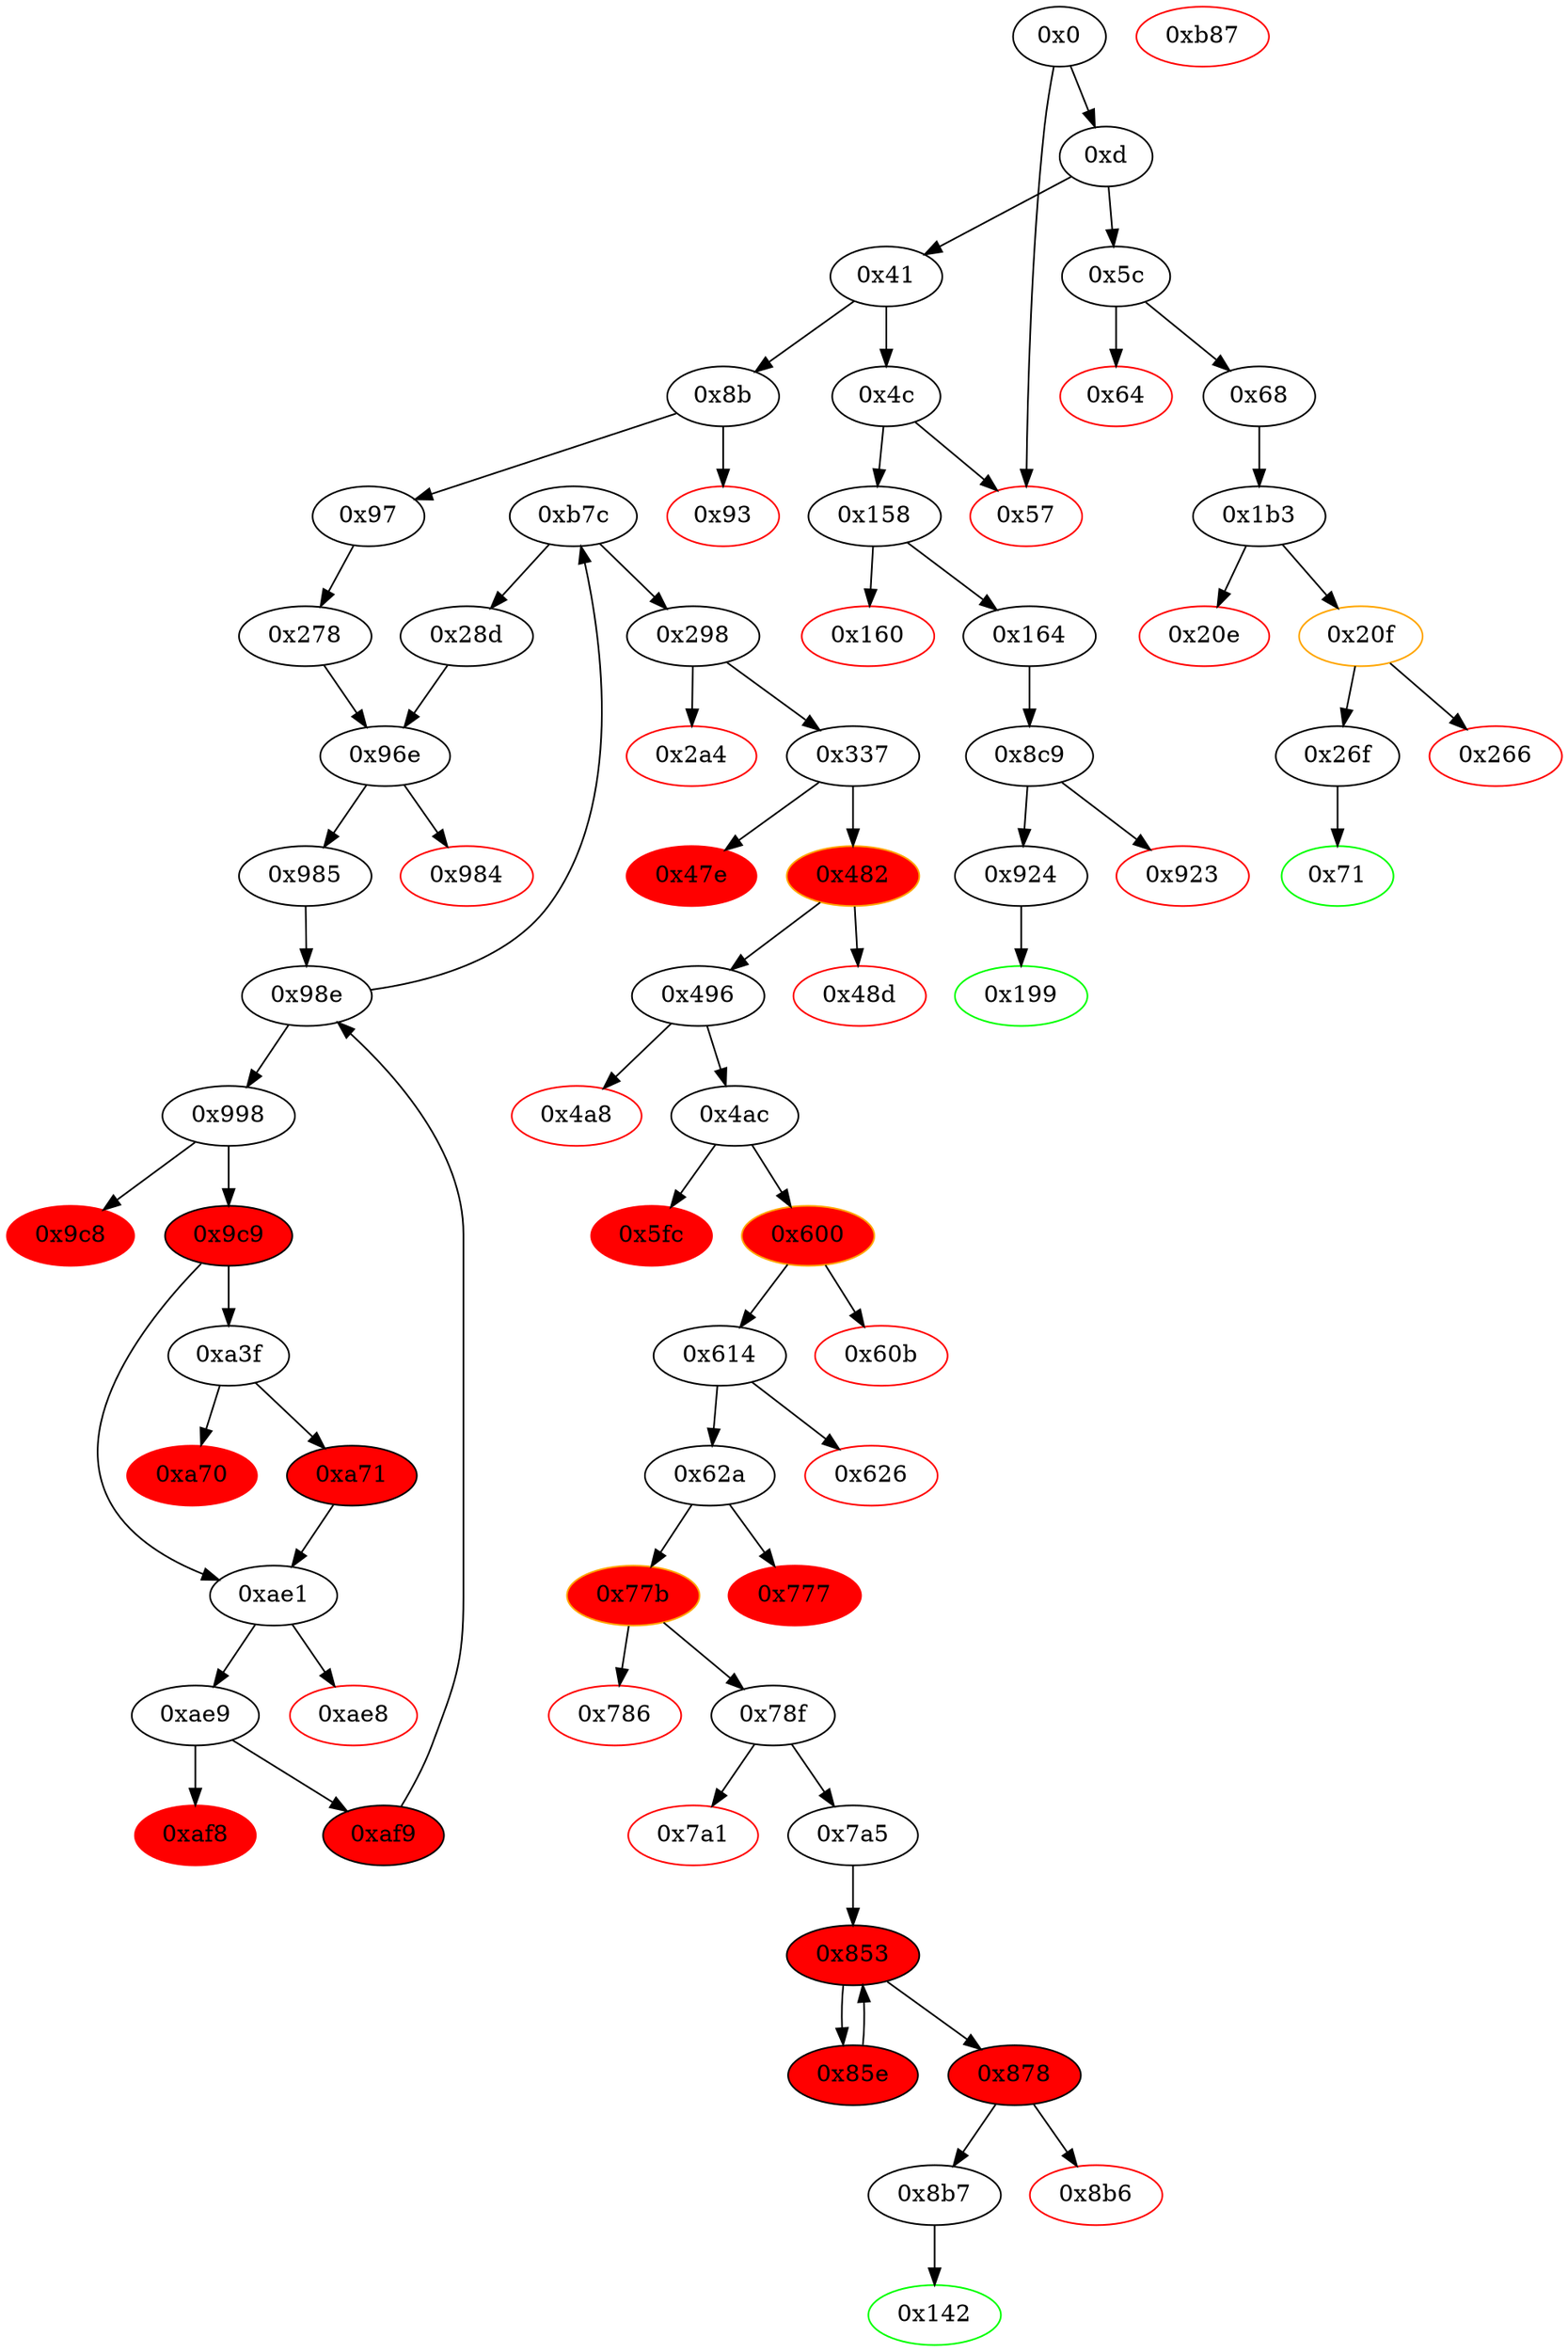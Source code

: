 strict digraph "" {
"0x78f" [fillcolor=white, id="0x78f", style=filled, tooltip="Block 0x78f\n[0x78f:0x7a0]\n---\nPredecessors: [0x77b]\nSuccessors: [0x7a1, 0x7a5]\n---\n0x78f JUMPDEST\n0x790 POP\n0x791 POP\n0x792 POP\n0x793 POP\n0x794 PUSH1 0x40\n0x796 MLOAD\n0x797 RETURNDATASIZE\n0x798 PUSH1 0x20\n0x79a DUP2\n0x79b LT\n0x79c ISZERO\n0x79d PUSH2 0x7a5\n0x7a0 JUMPI\n---\n0x78f: JUMPDEST \n0x794: V431 = 0x40\n0x796: V432 = M[0x40]\n0x797: V433 = RETURNDATASIZE\n0x798: V434 = 0x20\n0x79b: V435 = LT V433 0x20\n0x79c: V436 = ISZERO V435\n0x79d: V437 = 0x7a5\n0x7a0: JUMPI 0x7a5 V436\n---\nEntry stack: [V11, 0x142, V63, V84, 0x1, 0x0, S10, S9, V204, V282, V361, 0x0, 0x0, V372, 0x667e9394, V411, V424]\nStack pops: 4\nStack additions: [V432, V433]\nExit stack: [V11, 0x142, V63, V84, 0x1, 0x0, S10, S9, V204, V282, V361, 0x0, 0x0, V432, V433]\n\nDef sites:\nV11: {0xd.0x35}\n0x142: {0x97.0x99}\nV63: {0x97.0xc5}\nV84: {0x97.0x10b}\n0x1: {0x337.0x343}\n0x0: {0x278.0x279}\nS10: {0x278.0x279, 0x985_0x278.0x986, 0xaf9_0x9c9.0xb6d}\nS9: {0xaf9_0xa71.0xb6d, 0x985_0x28d.0x986, 0x985_0x278.0x986, 0xaf9_0x9c9.0xb6d}\nV204: {0x337.0x340}\nV282: {0x4ac.0x4b2}\nV361: {0x62a.0x630}\n0x0: {0x278.0x282}\n0x0: {0x278.0x282}\nV372: {0x62a.0x675}\n0x667e9394: {0x62a.0x676}\nV411: {0x62a.0x75b}\nV424: {0x77b.0x77f}\n"];
"0x164" [fillcolor=white, id="0x164", style=filled, tooltip="Block 0x164\n[0x164:0x198]\n---\nPredecessors: [0x158]\nSuccessors: [0x8c9]\n---\n0x164 JUMPDEST\n0x165 POP\n0x166 PUSH2 0x199\n0x169 PUSH1 0x4\n0x16b DUP1\n0x16c CALLDATASIZE\n0x16d SUB\n0x16e DUP2\n0x16f ADD\n0x170 SWAP1\n0x171 DUP1\n0x172 DUP1\n0x173 CALLDATALOAD\n0x174 PUSH20 0xffffffffffffffffffffffffffffffffffffffff\n0x189 AND\n0x18a SWAP1\n0x18b PUSH1 0x20\n0x18d ADD\n0x18e SWAP1\n0x18f SWAP3\n0x190 SWAP2\n0x191 SWAP1\n0x192 POP\n0x193 POP\n0x194 POP\n0x195 PUSH2 0x8c9\n0x198 JUMP\n---\n0x164: JUMPDEST \n0x166: V105 = 0x199\n0x169: V106 = 0x4\n0x16c: V107 = CALLDATASIZE\n0x16d: V108 = SUB V107 0x4\n0x16f: V109 = ADD 0x4 V108\n0x173: V110 = CALLDATALOAD 0x4\n0x174: V111 = 0xffffffffffffffffffffffffffffffffffffffff\n0x189: V112 = AND 0xffffffffffffffffffffffffffffffffffffffff V110\n0x18b: V113 = 0x20\n0x18d: V114 = ADD 0x20 0x4\n0x195: V115 = 0x8c9\n0x198: JUMP 0x8c9\n---\nEntry stack: [V11, V101]\nStack pops: 1\nStack additions: [0x199, V112]\nExit stack: [V11, 0x199, V112]\n\nDef sites:\nV11: {0xd.0x35}\nV101: {0x158.0x159}\n"];
"0x97" [fillcolor=white, id="0x97", style=filled, tooltip="Block 0x97\n[0x97:0x141]\n---\nPredecessors: [0x8b]\nSuccessors: [0x278]\n---\n0x97 JUMPDEST\n0x98 POP\n0x99 PUSH2 0x142\n0x9c PUSH1 0x4\n0x9e DUP1\n0x9f CALLDATASIZE\n0xa0 SUB\n0xa1 DUP2\n0xa2 ADD\n0xa3 SWAP1\n0xa4 DUP1\n0xa5 DUP1\n0xa6 CALLDATALOAD\n0xa7 SWAP1\n0xa8 PUSH1 0x20\n0xaa ADD\n0xab SWAP1\n0xac DUP3\n0xad ADD\n0xae DUP1\n0xaf CALLDATALOAD\n0xb0 SWAP1\n0xb1 PUSH1 0x20\n0xb3 ADD\n0xb4 SWAP1\n0xb5 DUP1\n0xb6 DUP1\n0xb7 PUSH1 0x1f\n0xb9 ADD\n0xba PUSH1 0x20\n0xbc DUP1\n0xbd SWAP2\n0xbe DIV\n0xbf MUL\n0xc0 PUSH1 0x20\n0xc2 ADD\n0xc3 PUSH1 0x40\n0xc5 MLOAD\n0xc6 SWAP1\n0xc7 DUP2\n0xc8 ADD\n0xc9 PUSH1 0x40\n0xcb MSTORE\n0xcc DUP1\n0xcd SWAP4\n0xce SWAP3\n0xcf SWAP2\n0xd0 SWAP1\n0xd1 DUP2\n0xd2 DUP2\n0xd3 MSTORE\n0xd4 PUSH1 0x20\n0xd6 ADD\n0xd7 DUP4\n0xd8 DUP4\n0xd9 DUP1\n0xda DUP3\n0xdb DUP5\n0xdc CALLDATACOPY\n0xdd DUP3\n0xde ADD\n0xdf SWAP2\n0xe0 POP\n0xe1 POP\n0xe2 POP\n0xe3 POP\n0xe4 POP\n0xe5 POP\n0xe6 SWAP2\n0xe7 SWAP3\n0xe8 SWAP2\n0xe9 SWAP3\n0xea SWAP1\n0xeb DUP1\n0xec CALLDATALOAD\n0xed SWAP1\n0xee PUSH1 0x20\n0xf0 ADD\n0xf1 SWAP1\n0xf2 DUP3\n0xf3 ADD\n0xf4 DUP1\n0xf5 CALLDATALOAD\n0xf6 SWAP1\n0xf7 PUSH1 0x20\n0xf9 ADD\n0xfa SWAP1\n0xfb DUP1\n0xfc DUP1\n0xfd PUSH1 0x1f\n0xff ADD\n0x100 PUSH1 0x20\n0x102 DUP1\n0x103 SWAP2\n0x104 DIV\n0x105 MUL\n0x106 PUSH1 0x20\n0x108 ADD\n0x109 PUSH1 0x40\n0x10b MLOAD\n0x10c SWAP1\n0x10d DUP2\n0x10e ADD\n0x10f PUSH1 0x40\n0x111 MSTORE\n0x112 DUP1\n0x113 SWAP4\n0x114 SWAP3\n0x115 SWAP2\n0x116 SWAP1\n0x117 DUP2\n0x118 DUP2\n0x119 MSTORE\n0x11a PUSH1 0x20\n0x11c ADD\n0x11d DUP4\n0x11e DUP4\n0x11f DUP1\n0x120 DUP3\n0x121 DUP5\n0x122 CALLDATACOPY\n0x123 DUP3\n0x124 ADD\n0x125 SWAP2\n0x126 POP\n0x127 POP\n0x128 POP\n0x129 POP\n0x12a POP\n0x12b POP\n0x12c SWAP2\n0x12d SWAP3\n0x12e SWAP2\n0x12f SWAP3\n0x130 SWAP1\n0x131 DUP1\n0x132 CALLDATALOAD\n0x133 SWAP1\n0x134 PUSH1 0x20\n0x136 ADD\n0x137 SWAP1\n0x138 SWAP3\n0x139 SWAP2\n0x13a SWAP1\n0x13b POP\n0x13c POP\n0x13d POP\n0x13e PUSH2 0x278\n0x141 JUMP\n---\n0x97: JUMPDEST \n0x99: V43 = 0x142\n0x9c: V44 = 0x4\n0x9f: V45 = CALLDATASIZE\n0xa0: V46 = SUB V45 0x4\n0xa2: V47 = ADD 0x4 V46\n0xa6: V48 = CALLDATALOAD 0x4\n0xa8: V49 = 0x20\n0xaa: V50 = ADD 0x20 0x4\n0xad: V51 = ADD 0x4 V48\n0xaf: V52 = CALLDATALOAD V51\n0xb1: V53 = 0x20\n0xb3: V54 = ADD 0x20 V51\n0xb7: V55 = 0x1f\n0xb9: V56 = ADD 0x1f V52\n0xba: V57 = 0x20\n0xbe: V58 = DIV V56 0x20\n0xbf: V59 = MUL V58 0x20\n0xc0: V60 = 0x20\n0xc2: V61 = ADD 0x20 V59\n0xc3: V62 = 0x40\n0xc5: V63 = M[0x40]\n0xc8: V64 = ADD V63 V61\n0xc9: V65 = 0x40\n0xcb: M[0x40] = V64\n0xd3: M[V63] = V52\n0xd4: V66 = 0x20\n0xd6: V67 = ADD 0x20 V63\n0xdc: CALLDATACOPY V67 V54 V52\n0xde: V68 = ADD V67 V52\n0xec: V69 = CALLDATALOAD 0x24\n0xee: V70 = 0x20\n0xf0: V71 = ADD 0x20 0x24\n0xf3: V72 = ADD 0x4 V69\n0xf5: V73 = CALLDATALOAD V72\n0xf7: V74 = 0x20\n0xf9: V75 = ADD 0x20 V72\n0xfd: V76 = 0x1f\n0xff: V77 = ADD 0x1f V73\n0x100: V78 = 0x20\n0x104: V79 = DIV V77 0x20\n0x105: V80 = MUL V79 0x20\n0x106: V81 = 0x20\n0x108: V82 = ADD 0x20 V80\n0x109: V83 = 0x40\n0x10b: V84 = M[0x40]\n0x10e: V85 = ADD V84 V82\n0x10f: V86 = 0x40\n0x111: M[0x40] = V85\n0x119: M[V84] = V73\n0x11a: V87 = 0x20\n0x11c: V88 = ADD 0x20 V84\n0x122: CALLDATACOPY V88 V75 V73\n0x124: V89 = ADD V88 V73\n0x132: V90 = CALLDATALOAD 0x44\n0x134: V91 = 0x20\n0x136: V92 = ADD 0x20 0x44\n0x13e: V93 = 0x278\n0x141: JUMP 0x278\n---\nEntry stack: [V11, V39]\nStack pops: 1\nStack additions: [0x142, V63, V84, V90]\nExit stack: [V11, 0x142, V63, V84, V90]\n\nDef sites:\nV11: {0xd.0x35}\nV39: {0x8b.0x8c}\n"];
"0x160" [color=red, fillcolor=white, id="0x160", style=filled, tooltip="Block 0x160\n[0x160:0x163]\n---\nPredecessors: [0x158]\nSuccessors: []\n---\n0x160 PUSH1 0x0\n0x162 DUP1\n0x163 REVERT\n---\n0x160: V104 = 0x0\n0x163: REVERT 0x0 0x0\n---\nEntry stack: [V11, V101]\nStack pops: 0\nStack additions: []\nExit stack: [V11, V101]\n\nDef sites:\nV11: {0xd.0x35}\nV101: {0x158.0x159}\n"];
"0x298" [fillcolor=white, id="0x298", style=filled, tooltip="Block 0x298\n[0x298:0x2a3]\n---\nPredecessors: [0xb7c]\nSuccessors: [0x2a4, 0x337]\n---\n0x298 JUMPDEST\n0x299 SWAP6\n0x29a POP\n0x29b DUP6\n0x29c DUP8\n0x29d LT\n0x29e ISZERO\n0x29f ISZERO\n0x2a0 PUSH2 0x337\n0x2a3 JUMPI\n---\n0x298: JUMPDEST \n0x29d: V178 = LT S7 S0\n0x29e: V179 = ISZERO V178\n0x29f: V180 = ISZERO V179\n0x2a0: V181 = 0x337\n0x2a3: JUMPI 0x337 V180\n---\nEntry stack: [V11, 0x142, V63, V84, V90, 0x0, S7, 0x0, 0x0, 0x0, 0x0, 0x0, 0x0, S0]\nStack pops: 8\nStack additions: [S7, S0, S5, S4, S3, S2, S1]\nExit stack: [V11, 0x142, V63, V84, V90, 0x0, S7, S0, 0x0, 0x0, 0x0, 0x0, 0x0]\n\nDef sites:\nV11: {0xd.0x35}\n0x142: {0x97.0x99}\nV63: {0x97.0xc5}\nV84: {0x97.0x10b}\nV90: {0x97.0x132}\n0x0: {0x278.0x279}\nS7: {0x278.0x279, 0x985_0x278.0x986, 0xaf9_0x9c9.0xb6d}\n0x0: {0x278.0x27c}\n0x0: {0x278.0x27c}\n0x0: {0x278.0x27f}\n0x0: {0x278.0x27f}\n0x0: {0x278.0x282}\n0x0: {0x278.0x282}\nS0: {0xaf9_0xa71.0xb6d, 0x985_0x28d.0x986, 0x985_0x278.0x986, 0xaf9_0x9c9.0xb6d}\n"];
"0x4a8" [color=red, fillcolor=white, id="0x4a8", style=filled, tooltip="Block 0x4a8\n[0x4a8:0x4ab]\n---\nPredecessors: [0x496]\nSuccessors: []\n---\n0x4a8 PUSH1 0x0\n0x4aa DUP1\n0x4ab REVERT\n---\n0x4a8: V280 = 0x0\n0x4ab: REVERT 0x0 0x0\n---\nEntry stack: [V11, 0x142, V63, V84, 0x1, 0x0, S8, S7, V204, 0x0, 0x0, 0x0, 0x0, V274, V275]\nStack pops: 0\nStack additions: []\nExit stack: [V11, 0x142, V63, V84, 0x1, 0x0, S8, S7, V204, 0x0, 0x0, 0x0, 0x0, V274, V275]\n\nDef sites:\nV11: {0xd.0x35}\n0x142: {0x97.0x99}\nV63: {0x97.0xc5}\nV84: {0x97.0x10b}\n0x1: {0x337.0x343}\n0x0: {0x278.0x279}\nS8: {0x278.0x279, 0x985_0x278.0x986, 0xaf9_0x9c9.0xb6d}\nS7: {0xaf9_0xa71.0xb6d, 0x985_0x28d.0x986, 0x985_0x278.0x986, 0xaf9_0x9c9.0xb6d}\nV204: {0x337.0x340}\n0x0: {0x278.0x27f}\n0x0: {0x278.0x27f}\n0x0: {0x278.0x282}\n0x0: {0x278.0x282}\nV274: {0x496.0x49d}\nV275: {0x496.0x49e}\n"];
"0xa70" [color=red, fillcolor=red, id="0xa70", style=filled, tooltip="Block 0xa70\n[0xa70:0xa70]\n---\nPredecessors: [0xa3f]\nSuccessors: []\n---\n0xa70 INVALID\n---\n0xa70: INVALID \n---\nEntry stack: [V11, 0x142, V63, V84, V90, 0x0, S15, 0x0, 0x0, 0x0, 0x0, 0x0, 0x0, {0x28d, 0x298}, S7, 0x0, S5, S4, S3, 0x3900000000000000000000000000000000000000000000000000000000000000, S1, S0]\nStack pops: 0\nStack additions: []\nExit stack: [V11, 0x142, V63, V84, V90, 0x0, S15, 0x0, 0x0, 0x0, 0x0, 0x0, 0x0, {0x28d, 0x298}, S7, 0x0, S5, S4, S3, 0x3900000000000000000000000000000000000000000000000000000000000000, S1, S0]\n\nDef sites:\nV11: {0xd.0x35}\n0x142: {0x97.0x99}\nV63: {0x97.0xc5}\nV84: {0x97.0x10b}\nV90: {0x97.0x132}\n0x0: {0x278.0x279}\nS15: {0x278.0x279, 0x985_0x278.0x986, 0xaf9_0x9c9.0xb6d}\n0x0: {0x278.0x27c}\n0x0: {0x278.0x27c}\n0x0: {0x278.0x27f}\n0x0: {0x278.0x27f}\n0x0: {0x278.0x282}\n0x0: {0x278.0x282}\n{0x28d, 0x298}: {0x278.0x285, 0x28d.0x290}\nS7: {0x97.0x10b, 0x97.0xc5}\n0x0: {0x96e_0x28d.0x96f, 0x96e_0x278.0x96f}\nS5: {0x97.0x10b, 0x97.0xc5}\nS4: {0xaf9_0x9c9.0xb6d, 0x985_0x28d.0x986, 0x985_0x278.0x986, 0xaf9_0xa71.0xb6d}\nS3: {0x985_0x278.0x98a, 0xaf9_0xa71.0xb74, 0xaf9_0x9c9.0xb74, 0x985_0x28d.0x98a}\n0x3900000000000000000000000000000000000000000000000000000000000000: {0xa3f.0xa63}\nS1: {0x97.0x10b, 0x97.0xc5}\nS0: {0x985_0x278.0x98a, 0xaf9_0xa71.0xb74, 0xaf9_0x9c9.0xb74, 0x985_0x28d.0x98a}\n"];
"0x998" [fillcolor=white, id="0x998", style=filled, tooltip="Block 0x998\n[0x998:0x9c7]\n---\nPredecessors: [0x98e]\nSuccessors: [0x9c8, 0x9c9]\n---\n0x998 PUSH1 0x30\n0x99a PUSH32 0x100000000000000000000000000000000000000000000000000000000000000\n0x9bb MUL\n0x9bc DUP4\n0x9bd DUP3\n0x9be DUP2\n0x9bf MLOAD\n0x9c0 DUP2\n0x9c1 LT\n0x9c2 ISZERO\n0x9c3 ISZERO\n0x9c4 PUSH2 0x9c9\n0x9c7 JUMPI\n---\n0x998: V565 = 0x30\n0x99a: V566 = 0x100000000000000000000000000000000000000000000000000000000000000\n0x9bb: V567 = MUL 0x100000000000000000000000000000000000000000000000000000000000000 0x30\n0x9bf: V568 = M[S2]\n0x9c1: V569 = LT S0 V568\n0x9c2: V570 = ISZERO V569\n0x9c3: V571 = ISZERO V570\n0x9c4: V572 = 0x9c9\n0x9c7: JUMPI 0x9c9 V571\n---\nEntry stack: [V11, 0x142, V63, V84, V90, 0x0, S12, 0x0, 0x0, 0x0, 0x0, 0x0, 0x0, {0x28d, 0x298}, S4, 0x0, S2, S1, S0]\nStack pops: 3\nStack additions: [S2, S1, S0, 0x3000000000000000000000000000000000000000000000000000000000000000, S2, S0]\nExit stack: [V11, 0x142, V63, V84, V90, 0x0, S12, 0x0, 0x0, 0x0, 0x0, 0x0, 0x0, {0x28d, 0x298}, S4, 0x0, S2, S1, S0, 0x3000000000000000000000000000000000000000000000000000000000000000, S2, S0]\n\nDef sites:\nV11: {0xd.0x35}\n0x142: {0x97.0x99}\nV63: {0x97.0xc5}\nV84: {0x97.0x10b}\nV90: {0x97.0x132}\n0x0: {0x278.0x279}\nS12: {0x278.0x279, 0x985_0x278.0x986, 0xaf9_0x9c9.0xb6d}\n0x0: {0x278.0x27c}\n0x0: {0x278.0x27c}\n0x0: {0x278.0x27f}\n0x0: {0x278.0x27f}\n0x0: {0x278.0x282}\n0x0: {0x278.0x282}\n{0x28d, 0x298}: {0x278.0x285, 0x28d.0x290}\nS4: {0x97.0x10b, 0x97.0xc5}\n0x0: {0x96e_0x28d.0x96f, 0x96e_0x278.0x96f}\nS2: {0x97.0x10b, 0x97.0xc5}\nS1: {0xaf9_0x9c9.0xb6d, 0x985_0x28d.0x986, 0x985_0x278.0x986, 0xaf9_0xa71.0xb6d}\nS0: {0x985_0x278.0x98a, 0xaf9_0xa71.0xb74, 0xaf9_0x9c9.0xb74, 0x985_0x28d.0x98a}\n"];
"0xd" [fillcolor=white, id="0xd", style=filled, tooltip="Block 0xd\n[0xd:0x40]\n---\nPredecessors: [0x0]\nSuccessors: [0x41, 0x5c]\n---\n0xd PUSH1 0x0\n0xf CALLDATALOAD\n0x10 PUSH29 0x100000000000000000000000000000000000000000000000000000000\n0x2e SWAP1\n0x2f DIV\n0x30 PUSH4 0xffffffff\n0x35 AND\n0x36 DUP1\n0x37 PUSH4 0x5fd8c710\n0x3c EQ\n0x3d PUSH2 0x5c\n0x40 JUMPI\n---\n0xd: V6 = 0x0\n0xf: V7 = CALLDATALOAD 0x0\n0x10: V8 = 0x100000000000000000000000000000000000000000000000000000000\n0x2f: V9 = DIV V7 0x100000000000000000000000000000000000000000000000000000000\n0x30: V10 = 0xffffffff\n0x35: V11 = AND 0xffffffff V9\n0x37: V12 = 0x5fd8c710\n0x3c: V13 = EQ 0x5fd8c710 V11\n0x3d: V14 = 0x5c\n0x40: JUMPI 0x5c V13\n---\nEntry stack: []\nStack pops: 0\nStack additions: [V11]\nExit stack: [V11]\n\nDef sites:\n"];
"0x8c9" [fillcolor=white, id="0x8c9", style=filled, tooltip="Block 0x8c9\n[0x8c9:0x922]\n---\nPredecessors: [0x164]\nSuccessors: [0x923, 0x924]\n---\n0x8c9 JUMPDEST\n0x8ca PUSH1 0x0\n0x8cc PUSH1 0x1\n0x8ce PUSH1 0x0\n0x8d0 SWAP1\n0x8d1 SLOAD\n0x8d2 SWAP1\n0x8d3 PUSH2 0x100\n0x8d6 EXP\n0x8d7 SWAP1\n0x8d8 DIV\n0x8d9 PUSH20 0xffffffffffffffffffffffffffffffffffffffff\n0x8ee AND\n0x8ef PUSH20 0xffffffffffffffffffffffffffffffffffffffff\n0x904 AND\n0x905 CALLER\n0x906 PUSH20 0xffffffffffffffffffffffffffffffffffffffff\n0x91b AND\n0x91c EQ\n0x91d ISZERO\n0x91e ISZERO\n0x91f PUSH2 0x924\n0x922 JUMPI\n---\n0x8c9: JUMPDEST \n0x8ca: V518 = 0x0\n0x8cc: V519 = 0x1\n0x8ce: V520 = 0x0\n0x8d1: V521 = S[0x1]\n0x8d3: V522 = 0x100\n0x8d6: V523 = EXP 0x100 0x0\n0x8d8: V524 = DIV V521 0x1\n0x8d9: V525 = 0xffffffffffffffffffffffffffffffffffffffff\n0x8ee: V526 = AND 0xffffffffffffffffffffffffffffffffffffffff V524\n0x8ef: V527 = 0xffffffffffffffffffffffffffffffffffffffff\n0x904: V528 = AND 0xffffffffffffffffffffffffffffffffffffffff V526\n0x905: V529 = CALLER\n0x906: V530 = 0xffffffffffffffffffffffffffffffffffffffff\n0x91b: V531 = AND 0xffffffffffffffffffffffffffffffffffffffff V529\n0x91c: V532 = EQ V531 V528\n0x91d: V533 = ISZERO V532\n0x91e: V534 = ISZERO V533\n0x91f: V535 = 0x924\n0x922: JUMPI 0x924 V534\n---\nEntry stack: [V11, 0x199, V112]\nStack pops: 0\nStack additions: [0x0]\nExit stack: [V11, 0x199, V112, 0x0]\n\nDef sites:\nV11: {0xd.0x35}\n0x199: {0x164.0x166}\nV112: {0x164.0x189}\n"];
"0x266" [color=red, fillcolor=white, id="0x266", style=filled, tooltip="Block 0x266\n[0x266:0x26e]\n---\nPredecessors: [0x20f]\nSuccessors: []\n---\n0x266 RETURNDATASIZE\n0x267 PUSH1 0x0\n0x269 DUP1\n0x26a RETURNDATACOPY\n0x26b RETURNDATASIZE\n0x26c PUSH1 0x0\n0x26e REVERT\n---\n0x266: V165 = RETURNDATASIZE\n0x267: V166 = 0x0\n0x26a: RETURNDATACOPY 0x0 0x0 V165\n0x26b: V167 = RETURNDATASIZE\n0x26c: V168 = 0x0\n0x26e: REVERT 0x0 V167\n---\nEntry stack: [V11, 0x71, 0x0, V148, V162]\nStack pops: 0\nStack additions: []\nExit stack: [V11, 0x71, 0x0, V148, V162]\n\nDef sites:\nV11: {0xd.0x35}\n0x71: {0x68.0x6a}\n0x0: {0x1b3.0x1b4}\nV148: {0x20f.0x227}\nV162: {0x20f.0x25f}\n"];
"0x62a" [fillcolor=white, id="0x62a", style=filled, tooltip="Block 0x62a\n[0x62a:0x776]\n---\nPredecessors: [0x614]\nSuccessors: [0x777, 0x77b]\n---\n0x62a JUMPDEST\n0x62b DUP2\n0x62c ADD\n0x62d SWAP1\n0x62e DUP1\n0x62f DUP1\n0x630 MLOAD\n0x631 SWAP1\n0x632 PUSH1 0x20\n0x634 ADD\n0x635 SWAP1\n0x636 SWAP3\n0x637 SWAP2\n0x638 SWAP1\n0x639 POP\n0x63a POP\n0x63b POP\n0x63c SWAP3\n0x63d POP\n0x63e PUSH1 0x0\n0x640 DUP1\n0x641 SWAP1\n0x642 SLOAD\n0x643 SWAP1\n0x644 PUSH2 0x100\n0x647 EXP\n0x648 SWAP1\n0x649 DIV\n0x64a PUSH20 0xffffffffffffffffffffffffffffffffffffffff\n0x65f AND\n0x660 PUSH20 0xffffffffffffffffffffffffffffffffffffffff\n0x675 AND\n0x676 PUSH4 0x667e9394\n0x67b PUSH3 0x186a0\n0x67f PUSH1 0x40\n0x681 MLOAD\n0x682 DUP3\n0x683 PUSH4 0xffffffff\n0x688 AND\n0x689 PUSH29 0x100000000000000000000000000000000000000000000000000000000\n0x6a7 MUL\n0x6a8 DUP2\n0x6a9 MSTORE\n0x6aa PUSH1 0x4\n0x6ac ADD\n0x6ad DUP1\n0x6ae DUP1\n0x6af PUSH1 0x20\n0x6b1 ADD\n0x6b2 DUP1\n0x6b3 PUSH1 0x20\n0x6b5 ADD\n0x6b6 DUP1\n0x6b7 PUSH1 0x20\n0x6b9 ADD\n0x6ba DUP6\n0x6bb DUP2\n0x6bc MSTORE\n0x6bd PUSH1 0x20\n0x6bf ADD\n0x6c0 DUP5\n0x6c1 DUP2\n0x6c2 SUB\n0x6c3 DUP5\n0x6c4 MSTORE\n0x6c5 PUSH1 0x4\n0x6c7 DUP2\n0x6c8 MSTORE\n0x6c9 PUSH1 0x20\n0x6cb ADD\n0x6cc DUP1\n0x6cd PUSH32 0x5742544300000000000000000000000000000000000000000000000000000000\n0x6ee DUP2\n0x6ef MSTORE\n0x6f0 POP\n0x6f1 PUSH1 0x20\n0x6f3 ADD\n0x6f4 DUP5\n0x6f5 DUP2\n0x6f6 SUB\n0x6f7 DUP4\n0x6f8 MSTORE\n0x6f9 PUSH1 0x3\n0x6fb DUP2\n0x6fc MSTORE\n0x6fd PUSH1 0x20\n0x6ff ADD\n0x700 DUP1\n0x701 PUSH32 0x4554480000000000000000000000000000000000000000000000000000000000\n0x722 DUP2\n0x723 MSTORE\n0x724 POP\n0x725 PUSH1 0x20\n0x727 ADD\n0x728 DUP5\n0x729 DUP2\n0x72a SUB\n0x72b DUP3\n0x72c MSTORE\n0x72d PUSH1 0x7\n0x72f DUP2\n0x730 MSTORE\n0x731 PUSH1 0x20\n0x733 ADD\n0x734 DUP1\n0x735 PUSH32 0x44454641554c5400000000000000000000000000000000000000000000000000\n0x756 DUP2\n0x757 MSTORE\n0x758 POP\n0x759 PUSH1 0x20\n0x75b ADD\n0x75c SWAP5\n0x75d POP\n0x75e POP\n0x75f POP\n0x760 POP\n0x761 POP\n0x762 PUSH1 0x20\n0x764 PUSH1 0x40\n0x766 MLOAD\n0x767 DUP1\n0x768 DUP4\n0x769 SUB\n0x76a DUP2\n0x76b PUSH1 0x0\n0x76d DUP8\n0x76e DUP1\n0x76f EXTCODESIZE\n0x770 ISZERO\n0x771 DUP1\n0x772 ISZERO\n0x773 PUSH2 0x77b\n0x776 JUMPI\n---\n0x62a: JUMPDEST \n0x62c: V360 = ADD V353 V354\n0x630: V361 = M[V353]\n0x632: V362 = 0x20\n0x634: V363 = ADD 0x20 V353\n0x63e: V364 = 0x0\n0x642: V365 = S[0x0]\n0x644: V366 = 0x100\n0x647: V367 = EXP 0x100 0x0\n0x649: V368 = DIV V365 0x1\n0x64a: V369 = 0xffffffffffffffffffffffffffffffffffffffff\n0x65f: V370 = AND 0xffffffffffffffffffffffffffffffffffffffff V368\n0x660: V371 = 0xffffffffffffffffffffffffffffffffffffffff\n0x675: V372 = AND 0xffffffffffffffffffffffffffffffffffffffff V370\n0x676: V373 = 0x667e9394\n0x67b: V374 = 0x186a0\n0x67f: V375 = 0x40\n0x681: V376 = M[0x40]\n0x683: V377 = 0xffffffff\n0x688: V378 = AND 0xffffffff 0x667e9394\n0x689: V379 = 0x100000000000000000000000000000000000000000000000000000000\n0x6a7: V380 = MUL 0x100000000000000000000000000000000000000000000000000000000 0x667e9394\n0x6a9: M[V376] = 0x667e939400000000000000000000000000000000000000000000000000000000\n0x6aa: V381 = 0x4\n0x6ac: V382 = ADD 0x4 V376\n0x6af: V383 = 0x20\n0x6b1: V384 = ADD 0x20 V382\n0x6b3: V385 = 0x20\n0x6b5: V386 = ADD 0x20 V384\n0x6b7: V387 = 0x20\n0x6b9: V388 = ADD 0x20 V386\n0x6bc: M[V388] = 0x186a0\n0x6bd: V389 = 0x20\n0x6bf: V390 = ADD 0x20 V388\n0x6c2: V391 = SUB V390 V382\n0x6c4: M[V382] = V391\n0x6c5: V392 = 0x4\n0x6c8: M[V390] = 0x4\n0x6c9: V393 = 0x20\n0x6cb: V394 = ADD 0x20 V390\n0x6cd: V395 = 0x5742544300000000000000000000000000000000000000000000000000000000\n0x6ef: M[V394] = 0x5742544300000000000000000000000000000000000000000000000000000000\n0x6f1: V396 = 0x20\n0x6f3: V397 = ADD 0x20 V394\n0x6f6: V398 = SUB V397 V382\n0x6f8: M[V384] = V398\n0x6f9: V399 = 0x3\n0x6fc: M[V397] = 0x3\n0x6fd: V400 = 0x20\n0x6ff: V401 = ADD 0x20 V397\n0x701: V402 = 0x4554480000000000000000000000000000000000000000000000000000000000\n0x723: M[V401] = 0x4554480000000000000000000000000000000000000000000000000000000000\n0x725: V403 = 0x20\n0x727: V404 = ADD 0x20 V401\n0x72a: V405 = SUB V404 V382\n0x72c: M[V386] = V405\n0x72d: V406 = 0x7\n0x730: M[V404] = 0x7\n0x731: V407 = 0x20\n0x733: V408 = ADD 0x20 V404\n0x735: V409 = 0x44454641554c5400000000000000000000000000000000000000000000000000\n0x757: M[V408] = 0x44454641554c5400000000000000000000000000000000000000000000000000\n0x759: V410 = 0x20\n0x75b: V411 = ADD 0x20 V408\n0x762: V412 = 0x20\n0x764: V413 = 0x40\n0x766: V414 = M[0x40]\n0x769: V415 = SUB V411 V414\n0x76b: V416 = 0x0\n0x76f: V417 = EXTCODESIZE V372\n0x770: V418 = ISZERO V417\n0x772: V419 = ISZERO V418\n0x773: V420 = 0x77b\n0x776: JUMPI 0x77b V419\n---\nEntry stack: [V11, 0x142, V63, V84, 0x1, 0x0, S8, S7, V204, V282, 0x0, 0x0, 0x0, V353, V354]\nStack pops: 5\nStack additions: [V361, S3, S2, V372, 0x667e9394, V411, 0x20, V414, V415, V414, 0x0, V372, V418]\nExit stack: [V11, 0x142, V63, V84, 0x1, 0x0, S8, S7, V204, V282, V361, 0x0, 0x0, V372, 0x667e9394, V411, 0x20, V414, V415, V414, 0x0, V372, V418]\n\nDef sites:\nV11: {0xd.0x35}\n0x142: {0x97.0x99}\nV63: {0x97.0xc5}\nV84: {0x97.0x10b}\n0x1: {0x337.0x343}\n0x0: {0x278.0x279}\nS8: {0x278.0x279, 0x985_0x278.0x986, 0xaf9_0x9c9.0xb6d}\nS7: {0xaf9_0xa71.0xb6d, 0x985_0x28d.0x986, 0x985_0x278.0x986, 0xaf9_0x9c9.0xb6d}\nV204: {0x337.0x340}\nV282: {0x4ac.0x4b2}\n0x0: {0x278.0x27f}\n0x0: {0x278.0x282}\n0x0: {0x278.0x282}\nV353: {0x614.0x61b}\nV354: {0x614.0x61c}\n"];
"0x600" [color=orange, fillcolor=red, id="0x600", style=filled, tooltip="Block 0x600\n[0x600:0x60a]\n---\nPredecessors: [0x4ac]\nSuccessors: [0x60b, 0x614]\n---\n0x600 JUMPDEST\n0x601 POP\n0x602 GAS\n0x603 CALL\n0x604 ISZERO\n0x605 DUP1\n0x606 ISZERO\n0x607 PUSH2 0x614\n0x60a JUMPI\n---\n0x600: JUMPDEST \n0x602: V343 = GAS\n0x603: V344 = CALL V343 V293 0x0 V335 V336 V335 0x20\n0x604: V345 = ISZERO V344\n0x606: V346 = ISZERO V345\n0x607: V347 = 0x614\n0x60a: JUMPI 0x614 V346\n---\nEntry stack: [V11, 0x142, V63, V84, 0x1, 0x0, S16, S15, V204, V282, 0x0, 0x0, 0x0, V293, 0x667e9394, V332, 0x20, V335, V336, V335, 0x0, V293, V339]\nStack pops: 7\nStack additions: [V345]\nExit stack: [V11, 0x142, V63, V84, 0x1, 0x0, S16, S15, V204, V282, 0x0, 0x0, 0x0, V293, 0x667e9394, V332, V345]\n\nDef sites:\nV11: {0xd.0x35}\n0x142: {0x97.0x99}\nV63: {0x97.0xc5}\nV84: {0x97.0x10b}\n0x1: {0x337.0x343}\n0x0: {0x278.0x279}\nS16: {0x278.0x279, 0x985_0x278.0x986, 0xaf9_0x9c9.0xb6d}\nS15: {0xaf9_0xa71.0xb6d, 0x985_0x28d.0x986, 0x985_0x278.0x986, 0xaf9_0x9c9.0xb6d}\nV204: {0x337.0x340}\nV282: {0x4ac.0x4b2}\n0x0: {0x278.0x27f}\n0x0: {0x278.0x282}\n0x0: {0x278.0x282}\nV293: {0x4ac.0x4f7}\n0x667e9394: {0x4ac.0x4f8}\nV332: {0x4ac.0x5e0}\n0x20: {0x4ac.0x5e7}\nV335: {0x4ac.0x5eb}\nV336: {0x4ac.0x5ee}\nV335: {0x4ac.0x5eb}\n0x0: {0x4ac.0x5f0}\nV293: {0x4ac.0x4f7}\nV339: {0x4ac.0x5f5}\n"];
"0x923" [color=red, fillcolor=white, id="0x923", style=filled, tooltip="Block 0x923\n[0x923:0x923]\n---\nPredecessors: [0x8c9]\nSuccessors: []\n---\n0x923 INVALID\n---\n0x923: INVALID \n---\nEntry stack: [V11, 0x199, V112, 0x0]\nStack pops: 0\nStack additions: []\nExit stack: [V11, 0x199, V112, 0x0]\n\nDef sites:\nV11: {0xd.0x35}\n0x199: {0x164.0x166}\nV112: {0x164.0x189}\n0x0: {0x8c9.0x8ca}\n"];
"0x158" [fillcolor=white, id="0x158", style=filled, tooltip="Block 0x158\n[0x158:0x15f]\n---\nPredecessors: [0x4c]\nSuccessors: [0x160, 0x164]\n---\n0x158 JUMPDEST\n0x159 CALLVALUE\n0x15a DUP1\n0x15b ISZERO\n0x15c PUSH2 0x164\n0x15f JUMPI\n---\n0x158: JUMPDEST \n0x159: V101 = CALLVALUE\n0x15b: V102 = ISZERO V101\n0x15c: V103 = 0x164\n0x15f: JUMPI 0x164 V102\n---\nEntry stack: [V11]\nStack pops: 0\nStack additions: [V101]\nExit stack: [V11, V101]\n\nDef sites:\nV11: {0xd.0x35}\n"];
"0x2a4" [color=red, fillcolor=white, id="0x2a4", style=filled, tooltip="Block 0x2a4\n[0x2a4:0x336]\n---\nPredecessors: [0x298]\nSuccessors: []\n---\n0x2a4 PUSH1 0x40\n0x2a6 MLOAD\n0x2a7 PUSH32 0x8c379a000000000000000000000000000000000000000000000000000000000\n0x2c8 DUP2\n0x2c9 MSTORE\n0x2ca PUSH1 0x4\n0x2cc ADD\n0x2cd DUP1\n0x2ce DUP1\n0x2cf PUSH1 0x20\n0x2d1 ADD\n0x2d2 DUP3\n0x2d3 DUP2\n0x2d4 SUB\n0x2d5 DUP3\n0x2d6 MSTORE\n0x2d7 PUSH1 0x3f\n0x2d9 DUP2\n0x2da MSTORE\n0x2db PUSH1 0x20\n0x2dd ADD\n0x2de DUP1\n0x2df PUSH32 0x5374617274206d757374206265206c657373207468616e20656e64202866726f\n0x300 DUP2\n0x301 MSTORE\n0x302 PUSH1 0x20\n0x304 ADD\n0x305 PUSH32 0x6d53796d62206d757374206265206c6f776572207468616e20746f53796d6200\n0x326 DUP2\n0x327 MSTORE\n0x328 POP\n0x329 PUSH1 0x40\n0x32b ADD\n0x32c SWAP2\n0x32d POP\n0x32e POP\n0x32f PUSH1 0x40\n0x331 MLOAD\n0x332 DUP1\n0x333 SWAP2\n0x334 SUB\n0x335 SWAP1\n0x336 REVERT\n---\n0x2a4: V182 = 0x40\n0x2a6: V183 = M[0x40]\n0x2a7: V184 = 0x8c379a000000000000000000000000000000000000000000000000000000000\n0x2c9: M[V183] = 0x8c379a000000000000000000000000000000000000000000000000000000000\n0x2ca: V185 = 0x4\n0x2cc: V186 = ADD 0x4 V183\n0x2cf: V187 = 0x20\n0x2d1: V188 = ADD 0x20 V186\n0x2d4: V189 = SUB V188 V186\n0x2d6: M[V186] = V189\n0x2d7: V190 = 0x3f\n0x2da: M[V188] = 0x3f\n0x2db: V191 = 0x20\n0x2dd: V192 = ADD 0x20 V188\n0x2df: V193 = 0x5374617274206d757374206265206c657373207468616e20656e64202866726f\n0x301: M[V192] = 0x5374617274206d757374206265206c657373207468616e20656e64202866726f\n0x302: V194 = 0x20\n0x304: V195 = ADD 0x20 V192\n0x305: V196 = 0x6d53796d62206d757374206265206c6f776572207468616e20746f53796d6200\n0x327: M[V195] = 0x6d53796d62206d757374206265206c6f776572207468616e20746f53796d6200\n0x329: V197 = 0x40\n0x32b: V198 = ADD 0x40 V192\n0x32f: V199 = 0x40\n0x331: V200 = M[0x40]\n0x334: V201 = SUB V198 V200\n0x336: REVERT V200 V201\n---\nEntry stack: [V11, 0x142, V63, V84, V90, 0x0, S6, S5, 0x0, 0x0, 0x0, 0x0, 0x0]\nStack pops: 0\nStack additions: []\nExit stack: [V11, 0x142, V63, V84, V90, 0x0, S6, S5, 0x0, 0x0, 0x0, 0x0, 0x0]\n\nDef sites:\nV11: {0xd.0x35}\n0x142: {0x97.0x99}\nV63: {0x97.0xc5}\nV84: {0x97.0x10b}\nV90: {0x97.0x132}\n0x0: {0x278.0x279}\nS6: {0x278.0x279, 0x985_0x278.0x986, 0xaf9_0x9c9.0xb6d}\nS5: {0xaf9_0xa71.0xb6d, 0x985_0x28d.0x986, 0x985_0x278.0x986, 0xaf9_0x9c9.0xb6d}\n0x0: {0x278.0x27c}\n0x0: {0x278.0x27f}\n0x0: {0x278.0x27f}\n0x0: {0x278.0x282}\n0x0: {0x278.0x282}\n"];
"0x47e" [color=red, fillcolor=red, id="0x47e", style=filled, tooltip="Block 0x47e\n[0x47e:0x481]\n---\nPredecessors: [0x337]\nSuccessors: []\n---\n0x47e PUSH1 0x0\n0x480 DUP1\n0x481 REVERT\n---\n0x47e: V263 = 0x0\n0x481: REVERT 0x0 0x0\n---\nEntry stack: [V11, 0x142, V63, V84, 0x1, 0x0, S16, S15, V204, 0x0, 0x0, 0x0, 0x0, V214, 0x667e9394, V253, 0x20, V256, V257, V256, 0x0, V214, V260]\nStack pops: 0\nStack additions: []\nExit stack: [V11, 0x142, V63, V84, 0x1, 0x0, S16, S15, V204, 0x0, 0x0, 0x0, 0x0, V214, 0x667e9394, V253, 0x20, V256, V257, V256, 0x0, V214, V260]\n\nDef sites:\nV11: {0xd.0x35}\n0x142: {0x97.0x99}\nV63: {0x97.0xc5}\nV84: {0x97.0x10b}\n0x1: {0x337.0x343}\n0x0: {0x278.0x279}\nS16: {0x278.0x279, 0x985_0x278.0x986, 0xaf9_0x9c9.0xb6d}\nS15: {0xaf9_0xa71.0xb6d, 0x985_0x28d.0x986, 0x985_0x278.0x986, 0xaf9_0x9c9.0xb6d}\nV204: {0x337.0x340}\n0x0: {0x278.0x27f}\n0x0: {0x278.0x27f}\n0x0: {0x278.0x282}\n0x0: {0x278.0x282}\nV214: {0x337.0x37e}\n0x667e9394: {0x337.0x37f}\nV253: {0x337.0x462}\n0x20: {0x337.0x469}\nV256: {0x337.0x46d}\nV257: {0x337.0x470}\nV256: {0x337.0x46d}\n0x0: {0x337.0x472}\nV214: {0x337.0x37e}\nV260: {0x337.0x477}\n"];
"0x626" [color=red, fillcolor=white, id="0x626", style=filled, tooltip="Block 0x626\n[0x626:0x629]\n---\nPredecessors: [0x614]\nSuccessors: []\n---\n0x626 PUSH1 0x0\n0x628 DUP1\n0x629 REVERT\n---\n0x626: V359 = 0x0\n0x629: REVERT 0x0 0x0\n---\nEntry stack: [V11, 0x142, V63, V84, 0x1, 0x0, S8, S7, V204, V282, 0x0, 0x0, 0x0, V353, V354]\nStack pops: 0\nStack additions: []\nExit stack: [V11, 0x142, V63, V84, 0x1, 0x0, S8, S7, V204, V282, 0x0, 0x0, 0x0, V353, V354]\n\nDef sites:\nV11: {0xd.0x35}\n0x142: {0x97.0x99}\nV63: {0x97.0xc5}\nV84: {0x97.0x10b}\n0x1: {0x337.0x343}\n0x0: {0x278.0x279}\nS8: {0x278.0x279, 0x985_0x278.0x986, 0xaf9_0x9c9.0xb6d}\nS7: {0xaf9_0xa71.0xb6d, 0x985_0x28d.0x986, 0x985_0x278.0x986, 0xaf9_0x9c9.0xb6d}\nV204: {0x337.0x340}\nV282: {0x4ac.0x4b2}\n0x0: {0x278.0x27f}\n0x0: {0x278.0x282}\n0x0: {0x278.0x282}\nV353: {0x614.0x61b}\nV354: {0x614.0x61c}\n"];
"0x984" [color=red, fillcolor=white, id="0x984", style=filled, tooltip="Block 0x984\n[0x984:0x984]\n---\nPredecessors: [0x96e]\nSuccessors: []\n---\n0x984 INVALID\n---\n0x984: INVALID \n---\nEntry stack: [V11, 0x142, V63, V84, V90, 0x0, S12, 0x0, 0x0, 0x0, 0x0, 0x0, 0x0, {0x28d, 0x298}, S4, 0x0, S2, 0x0, 0x0]\nStack pops: 0\nStack additions: []\nExit stack: [V11, 0x142, V63, V84, V90, 0x0, S12, 0x0, 0x0, 0x0, 0x0, 0x0, 0x0, {0x28d, 0x298}, S4, 0x0, S2, 0x0, 0x0]\n\nDef sites:\nV11: {0xd.0x35}\n0x142: {0x97.0x99}\nV63: {0x97.0xc5}\nV84: {0x97.0x10b}\nV90: {0x97.0x132}\n0x0: {0x278.0x279}\nS12: {0xaf9_0x9c9.0xb6d, 0x278.0x279, 0x985_0x278.0x986, 0x985_0x28d.0x986, 0xaf9_0xa71.0xb6d}\n0x0: {0x278.0x27c}\n0x0: {0x278.0x27c}\n0x0: {0x278.0x27f}\n0x0: {0x278.0x27f}\n0x0: {0x278.0x282}\n0x0: {0x278.0x282}\n{0x28d, 0x298}: {0x278.0x285, 0x28d.0x290}\nS4: {0x97.0x10b, 0x97.0xc5}\n0x0: {0x96e.0x96f}\nS2: {0x97.0x10b, 0x97.0xc5}\n0x0: {0x96e.0x973}\n0x0: {0x96e.0x973}\n"];
"0x85e" [fillcolor=red, id="0x85e", style=filled, tooltip="Block 0x85e\n[0x85e:0x877]\n---\nPredecessors: [0x853]\nSuccessors: [0x853]\n---\n0x85e DUP1\n0x85f MLOAD\n0x860 DUP3\n0x861 MSTORE\n0x862 PUSH1 0x20\n0x864 DUP3\n0x865 ADD\n0x866 SWAP2\n0x867 POP\n0x868 PUSH1 0x20\n0x86a DUP2\n0x86b ADD\n0x86c SWAP1\n0x86d POP\n0x86e PUSH1 0x20\n0x870 DUP4\n0x871 SUB\n0x872 SWAP3\n0x873 POP\n0x874 PUSH2 0x853\n0x877 JUMP\n---\n0x85f: V486 = M[S0]\n0x861: M[S1] = V486\n0x862: V487 = 0x20\n0x865: V488 = ADD S1 0x20\n0x868: V489 = 0x20\n0x86b: V490 = ADD S0 0x20\n0x86e: V491 = 0x20\n0x871: V492 = SUB S2 0x20\n0x874: V493 = 0x853\n0x877: JUMP 0x853\n---\nEntry stack: [V11, 0x142, V63, V84, 0x1, 0x0, S14, S13, V204, V282, V361, V440, 0x0, V471, V477, V477, V480, V478, S2, S1, S0]\nStack pops: 3\nStack additions: [V492, V488, V490]\nExit stack: [V11, 0x142, V63, V84, 0x1, 0x0, S14, S13, V204, V282, V361, V440, 0x0, V471, V477, V477, V480, V478, V492, V488, V490]\n\nDef sites:\nV11: {0xd.0x35}\n0x142: {0x97.0x99}\nV63: {0x97.0xc5}\nV84: {0x97.0x10b}\n0x1: {0x337.0x343}\n0x0: {0x278.0x279}\nS14: {0x278.0x279, 0x985_0x278.0x986, 0xaf9_0x9c9.0xb6d}\nS13: {0xaf9_0xa71.0xb6d, 0x985_0x28d.0x986, 0x985_0x278.0x986, 0xaf9_0x9c9.0xb6d}\nV204: {0x337.0x340}\nV282: {0x4ac.0x4b2}\nV361: {0x62a.0x630}\nV440: {0x7a5.0x7ab}\n0x0: {0x278.0x282}\nV471: {0x7a5.0x837}\nV477: {0x7a5.0x846}\nV477: {0x7a5.0x846}\nV480: {0x7a5.0x84e}\nV478: {0x7a5.0x84a}\nS2: {0x7a5.0x84a, 0x85e.0x871}\nS1: {0x7a5.0x846, 0x85e.0x865}\nS0: {0x7a5.0x84e, 0x85e.0x86b}\n"];
"0x853" [fillcolor=red, id="0x853", style=filled, tooltip="Block 0x853\n[0x853:0x85d]\n---\nPredecessors: [0x7a5, 0x85e]\nSuccessors: [0x85e, 0x878]\n---\n0x853 JUMPDEST\n0x854 PUSH1 0x20\n0x856 DUP4\n0x857 LT\n0x858 ISZERO\n0x859 ISZERO\n0x85a PUSH2 0x878\n0x85d JUMPI\n---\n0x853: JUMPDEST \n0x854: V481 = 0x20\n0x857: V482 = LT S2 0x20\n0x858: V483 = ISZERO V482\n0x859: V484 = ISZERO V483\n0x85a: V485 = 0x878\n0x85d: JUMPI 0x878 V484\n---\nEntry stack: [V11, 0x142, V63, V84, 0x1, 0x0, S14, S13, V204, V282, V361, V440, 0x0, V471, V477, V477, V480, V478, S2, S1, S0]\nStack pops: 3\nStack additions: [S2, S1, S0]\nExit stack: [V11, 0x142, V63, V84, 0x1, 0x0, S14, S13, V204, V282, V361, V440, 0x0, V471, V477, V477, V480, V478, S2, S1, S0]\n\nDef sites:\nV11: {0xd.0x35}\n0x142: {0x97.0x99}\nV63: {0x97.0xc5}\nV84: {0x97.0x10b}\n0x1: {0x337.0x343}\n0x0: {0x278.0x279}\nS14: {0x278.0x279, 0x985_0x278.0x986, 0xaf9_0x9c9.0xb6d}\nS13: {0xaf9_0xa71.0xb6d, 0x985_0x278.0x986, 0x985_0x28d.0x986, 0xaf9_0x9c9.0xb6d}\nV204: {0x337.0x340}\nV282: {0x4ac.0x4b2}\nV361: {0x62a.0x630}\nV440: {0x7a5.0x7ab}\n0x0: {0x278.0x282}\nV471: {0x7a5.0x837}\nV477: {0x7a5.0x846}\nV477: {0x7a5.0x846}\nV480: {0x7a5.0x84e}\nV478: {0x7a5.0x84a}\nS2: {0x7a5.0x84a, 0x85e.0x871}\nS1: {0x7a5.0x846, 0x85e.0x865}\nS0: {0x7a5.0x84e, 0x85e.0x86b}\n"];
"0x9c9" [fillcolor=red, id="0x9c9", style=filled, tooltip="Block 0x9c9\n[0x9c9:0xa3e]\n---\nPredecessors: [0x998]\nSuccessors: [0xa3f, 0xae1]\n---\n0x9c9 JUMPDEST\n0x9ca SWAP1\n0x9cb PUSH1 0x20\n0x9cd ADD\n0x9ce ADD\n0x9cf MLOAD\n0x9d0 PUSH32 0x100000000000000000000000000000000000000000000000000000000000000\n0x9f1 SWAP1\n0x9f2 DIV\n0x9f3 PUSH32 0x100000000000000000000000000000000000000000000000000000000000000\n0xa14 MUL\n0xa15 PUSH31 0xffffffffffffffffffffffffffffffffffffffffffffffffffffffffffffff\n0xa35 NOT\n0xa36 AND\n0xa37 LT\n0xa38 ISZERO\n0xa39 DUP1\n0xa3a ISZERO\n0xa3b PUSH2 0xae1\n0xa3e JUMPI\n---\n0x9c9: JUMPDEST \n0x9cb: V573 = 0x20\n0x9cd: V574 = ADD 0x20 S1\n0x9ce: V575 = ADD V574 S0\n0x9cf: V576 = M[V575]\n0x9d0: V577 = 0x100000000000000000000000000000000000000000000000000000000000000\n0x9f2: V578 = DIV V576 0x100000000000000000000000000000000000000000000000000000000000000\n0x9f3: V579 = 0x100000000000000000000000000000000000000000000000000000000000000\n0xa14: V580 = MUL 0x100000000000000000000000000000000000000000000000000000000000000 V578\n0xa15: V581 = 0xffffffffffffffffffffffffffffffffffffffffffffffffffffffffffffff\n0xa35: V582 = NOT 0xffffffffffffffffffffffffffffffffffffffffffffffffffffffffffffff\n0xa36: V583 = AND 0xff00000000000000000000000000000000000000000000000000000000000000 V580\n0xa37: V584 = LT V583 0x3000000000000000000000000000000000000000000000000000000000000000\n0xa38: V585 = ISZERO V584\n0xa3a: V586 = ISZERO V585\n0xa3b: V587 = 0xae1\n0xa3e: JUMPI 0xae1 V586\n---\nEntry stack: [V11, 0x142, V63, V84, V90, 0x0, S15, 0x0, 0x0, 0x0, 0x0, 0x0, 0x0, {0x28d, 0x298}, S7, 0x0, S5, S4, S3, 0x3000000000000000000000000000000000000000000000000000000000000000, S1, S0]\nStack pops: 3\nStack additions: [V585]\nExit stack: [V11, 0x142, V63, V84, V90, 0x0, S15, 0x0, 0x0, 0x0, 0x0, 0x0, 0x0, {0x28d, 0x298}, S7, 0x0, S5, S4, S3, V585]\n\nDef sites:\nV11: {0xd.0x35}\n0x142: {0x97.0x99}\nV63: {0x97.0xc5}\nV84: {0x97.0x10b}\nV90: {0x97.0x132}\n0x0: {0x278.0x279}\nS15: {0x278.0x279, 0x985_0x278.0x986, 0xaf9_0x9c9.0xb6d}\n0x0: {0x278.0x27c}\n0x0: {0x278.0x27c}\n0x0: {0x278.0x27f}\n0x0: {0x278.0x27f}\n0x0: {0x278.0x282}\n0x0: {0x278.0x282}\n{0x28d, 0x298}: {0x278.0x285, 0x28d.0x290}\nS7: {0x97.0x10b, 0x97.0xc5}\n0x0: {0x96e_0x28d.0x96f, 0x96e_0x278.0x96f}\nS5: {0x97.0x10b, 0x97.0xc5}\nS4: {0xaf9_0x9c9.0xb6d, 0x985_0x28d.0x986, 0x985_0x278.0x986, 0xaf9_0xa71.0xb6d}\nS3: {0x985_0x278.0x98a, 0xaf9_0xa71.0xb74, 0xaf9_0x9c9.0xb74, 0x985_0x28d.0x98a}\n0x3000000000000000000000000000000000000000000000000000000000000000: {0x998.0x9bb}\nS1: {0x97.0x10b, 0x97.0xc5}\nS0: {0x985_0x278.0x98a, 0xaf9_0xa71.0xb74, 0xaf9_0x9c9.0xb74, 0x985_0x28d.0x98a}\n"];
"0x786" [color=red, fillcolor=white, id="0x786", style=filled, tooltip="Block 0x786\n[0x786:0x78e]\n---\nPredecessors: [0x77b]\nSuccessors: []\n---\n0x786 RETURNDATASIZE\n0x787 PUSH1 0x0\n0x789 DUP1\n0x78a RETURNDATACOPY\n0x78b RETURNDATASIZE\n0x78c PUSH1 0x0\n0x78e REVERT\n---\n0x786: V427 = RETURNDATASIZE\n0x787: V428 = 0x0\n0x78a: RETURNDATACOPY 0x0 0x0 V427\n0x78b: V429 = RETURNDATASIZE\n0x78c: V430 = 0x0\n0x78e: REVERT 0x0 V429\n---\nEntry stack: [V11, 0x142, V63, V84, 0x1, 0x0, S10, S9, V204, V282, V361, 0x0, 0x0, V372, 0x667e9394, V411, V424]\nStack pops: 0\nStack additions: []\nExit stack: [V11, 0x142, V63, V84, 0x1, 0x0, S10, S9, V204, V282, V361, 0x0, 0x0, V372, 0x667e9394, V411, V424]\n\nDef sites:\nV11: {0xd.0x35}\n0x142: {0x97.0x99}\nV63: {0x97.0xc5}\nV84: {0x97.0x10b}\n0x1: {0x337.0x343}\n0x0: {0x278.0x279}\nS10: {0x278.0x279, 0x985_0x278.0x986, 0xaf9_0x9c9.0xb6d}\nS9: {0xaf9_0xa71.0xb6d, 0x985_0x28d.0x986, 0x985_0x278.0x986, 0xaf9_0x9c9.0xb6d}\nV204: {0x337.0x340}\nV282: {0x4ac.0x4b2}\nV361: {0x62a.0x630}\n0x0: {0x278.0x282}\n0x0: {0x278.0x282}\nV372: {0x62a.0x675}\n0x667e9394: {0x62a.0x676}\nV411: {0x62a.0x75b}\nV424: {0x77b.0x77f}\n"];
"0x278" [fillcolor=white, id="0x278", style=filled, tooltip="Block 0x278\n[0x278:0x28c]\n---\nPredecessors: [0x97]\nSuccessors: [0x96e]\n---\n0x278 JUMPDEST\n0x279 PUSH1 0x0\n0x27b DUP1\n0x27c PUSH1 0x0\n0x27e DUP1\n0x27f PUSH1 0x0\n0x281 DUP1\n0x282 PUSH1 0x0\n0x284 DUP1\n0x285 PUSH2 0x28d\n0x288 DUP12\n0x289 PUSH2 0x96e\n0x28c JUMP\n---\n0x278: JUMPDEST \n0x279: V170 = 0x0\n0x27c: V171 = 0x0\n0x27f: V172 = 0x0\n0x282: V173 = 0x0\n0x285: V174 = 0x28d\n0x289: V175 = 0x96e\n0x28c: JUMP 0x96e\n---\nEntry stack: [V11, 0x142, V63, V84, V90]\nStack pops: 3\nStack additions: [S2, S1, S0, 0x0, 0x0, 0x0, 0x0, 0x0, 0x0, 0x0, 0x0, 0x28d, S2]\nExit stack: [V11, 0x142, V63, V84, V90, 0x0, 0x0, 0x0, 0x0, 0x0, 0x0, 0x0, 0x0, 0x28d, V63]\n\nDef sites:\nV11: {0xd.0x35}\n0x142: {0x97.0x99}\nV63: {0x97.0xc5}\nV84: {0x97.0x10b}\nV90: {0x97.0x132}\n"];
"0x8b7" [fillcolor=white, id="0x8b7", style=filled, tooltip="Block 0x8b7\n[0x8b7:0x8c8]\n---\nPredecessors: [0x878]\nSuccessors: [0x142]\n---\n0x8b7 JUMPDEST\n0x8b8 MOD\n0x8b9 ADD\n0x8ba SWAP8\n0x8bb POP\n0x8bc POP\n0x8bd POP\n0x8be POP\n0x8bf POP\n0x8c0 POP\n0x8c1 POP\n0x8c2 POP\n0x8c3 SWAP4\n0x8c4 SWAP3\n0x8c5 POP\n0x8c6 POP\n0x8c7 POP\n0x8c8 JUMP\n---\n0x8b7: JUMPDEST \n0x8b8: V516 = MOD V512 V204\n0x8b9: V517 = ADD V516 S2\n0x8c8: JUMP 0x142\n---\nEntry stack: [V11, 0x142, V63, V84, 0x1, 0x0, S9, S8, V204, V282, V361, V440, V512, S2, V204, V512]\nStack pops: 15\nStack additions: [V517]\nExit stack: [V11, V517]\n\nDef sites:\nV11: {0xd.0x35}\n0x142: {0x97.0x99}\nV63: {0x97.0xc5}\nV84: {0x97.0x10b}\n0x1: {0x337.0x343}\n0x0: {0x278.0x279}\nS9: {0x278.0x279, 0x985_0x278.0x986, 0xaf9_0x9c9.0xb6d}\nS8: {0xaf9_0xa71.0xb6d, 0x985_0x28d.0x986, 0xaf9_0x9c9.0xb6d}\nV204: {0x337.0x340}\nV282: {0x4ac.0x4b2}\nV361: {0x62a.0x630}\nV440: {0x7a5.0x7ab}\nV512: {0x878.0x8a9}\nS2: {0x278.0x279, 0x985_0x278.0x986, 0xaf9_0x9c9.0xb6d}\nV204: {0x337.0x340}\nV512: {0x878.0x8a9}\n"];
"0x48d" [color=red, fillcolor=white, id="0x48d", style=filled, tooltip="Block 0x48d\n[0x48d:0x495]\n---\nPredecessors: [0x482]\nSuccessors: []\n---\n0x48d RETURNDATASIZE\n0x48e PUSH1 0x0\n0x490 DUP1\n0x491 RETURNDATACOPY\n0x492 RETURNDATASIZE\n0x493 PUSH1 0x0\n0x495 REVERT\n---\n0x48d: V269 = RETURNDATASIZE\n0x48e: V270 = 0x0\n0x491: RETURNDATACOPY 0x0 0x0 V269\n0x492: V271 = RETURNDATASIZE\n0x493: V272 = 0x0\n0x495: REVERT 0x0 V271\n---\nEntry stack: [V11, 0x142, V63, V84, 0x1, 0x0, S10, S9, V204, 0x0, 0x0, 0x0, 0x0, V214, 0x667e9394, V253, V266]\nStack pops: 0\nStack additions: []\nExit stack: [V11, 0x142, V63, V84, 0x1, 0x0, S10, S9, V204, 0x0, 0x0, 0x0, 0x0, V214, 0x667e9394, V253, V266]\n\nDef sites:\nV11: {0xd.0x35}\n0x142: {0x97.0x99}\nV63: {0x97.0xc5}\nV84: {0x97.0x10b}\n0x1: {0x337.0x343}\n0x0: {0x278.0x279}\nS10: {0x278.0x279, 0x985_0x278.0x986, 0xaf9_0x9c9.0xb6d}\nS9: {0xaf9_0xa71.0xb6d, 0x985_0x28d.0x986, 0x985_0x278.0x986, 0xaf9_0x9c9.0xb6d}\nV204: {0x337.0x340}\n0x0: {0x278.0x27f}\n0x0: {0x278.0x27f}\n0x0: {0x278.0x282}\n0x0: {0x278.0x282}\nV214: {0x337.0x37e}\n0x667e9394: {0x337.0x37f}\nV253: {0x337.0x462}\nV266: {0x482.0x486}\n"];
"0x60b" [color=red, fillcolor=white, id="0x60b", style=filled, tooltip="Block 0x60b\n[0x60b:0x613]\n---\nPredecessors: [0x600]\nSuccessors: []\n---\n0x60b RETURNDATASIZE\n0x60c PUSH1 0x0\n0x60e DUP1\n0x60f RETURNDATACOPY\n0x610 RETURNDATASIZE\n0x611 PUSH1 0x0\n0x613 REVERT\n---\n0x60b: V348 = RETURNDATASIZE\n0x60c: V349 = 0x0\n0x60f: RETURNDATACOPY 0x0 0x0 V348\n0x610: V350 = RETURNDATASIZE\n0x611: V351 = 0x0\n0x613: REVERT 0x0 V350\n---\nEntry stack: [V11, 0x142, V63, V84, 0x1, 0x0, S10, S9, V204, V282, 0x0, 0x0, 0x0, V293, 0x667e9394, V332, V345]\nStack pops: 0\nStack additions: []\nExit stack: [V11, 0x142, V63, V84, 0x1, 0x0, S10, S9, V204, V282, 0x0, 0x0, 0x0, V293, 0x667e9394, V332, V345]\n\nDef sites:\nV11: {0xd.0x35}\n0x142: {0x97.0x99}\nV63: {0x97.0xc5}\nV84: {0x97.0x10b}\n0x1: {0x337.0x343}\n0x0: {0x278.0x279}\nS10: {0x278.0x279, 0x985_0x278.0x986, 0xaf9_0x9c9.0xb6d}\nS9: {0xaf9_0xa71.0xb6d, 0x985_0x28d.0x986, 0x985_0x278.0x986, 0xaf9_0x9c9.0xb6d}\nV204: {0x337.0x340}\nV282: {0x4ac.0x4b2}\n0x0: {0x278.0x27f}\n0x0: {0x278.0x282}\n0x0: {0x278.0x282}\nV293: {0x4ac.0x4f7}\n0x667e9394: {0x4ac.0x4f8}\nV332: {0x4ac.0x5e0}\nV345: {0x600.0x604}\n"];
"0x5c" [fillcolor=white, id="0x5c", style=filled, tooltip="Block 0x5c\n[0x5c:0x63]\n---\nPredecessors: [0xd]\nSuccessors: [0x64, 0x68]\n---\n0x5c JUMPDEST\n0x5d CALLVALUE\n0x5e DUP1\n0x5f ISZERO\n0x60 PUSH2 0x68\n0x63 JUMPI\n---\n0x5c: JUMPDEST \n0x5d: V22 = CALLVALUE\n0x5f: V23 = ISZERO V22\n0x60: V24 = 0x68\n0x63: JUMPI 0x68 V23\n---\nEntry stack: [V11]\nStack pops: 0\nStack additions: [V22]\nExit stack: [V11, V22]\n\nDef sites:\nV11: {0xd.0x35}\n"];
"0xb7c" [fillcolor=white, id="0xb7c", style=filled, tooltip="Block 0xb7c\n[0xb7c:0xb86]\n---\nPredecessors: [0x98e]\nSuccessors: [0x28d, 0x298]\n---\n0xb7c JUMPDEST\n0xb7d DUP2\n0xb7e SWAP4\n0xb7f POP\n0xb80 POP\n0xb81 POP\n0xb82 POP\n0xb83 SWAP2\n0xb84 SWAP1\n0xb85 POP\n0xb86 JUMP\n---\n0xb7c: JUMPDEST \n0xb86: JUMP {0x28d, 0x298}\n---\nEntry stack: [V11, 0x142, V63, V84, V90, 0x0, S12, 0x0, 0x0, 0x0, 0x0, 0x0, 0x0, {0x28d, 0x298}, S4, 0x0, S2, S1, S0]\nStack pops: 6\nStack additions: [S1]\nExit stack: [V11, 0x142, V63, V84, V90, 0x0, S12, 0x0, 0x0, 0x0, 0x0, 0x0, 0x0, S1]\n\nDef sites:\nV11: {0xd.0x35}\n0x142: {0x97.0x99}\nV63: {0x97.0xc5}\nV84: {0x97.0x10b}\nV90: {0x97.0x132}\n0x0: {0x278.0x279}\nS12: {0x278.0x279, 0x985_0x278.0x986, 0xaf9_0x9c9.0xb6d}\n0x0: {0x278.0x27c}\n0x0: {0x278.0x27c}\n0x0: {0x278.0x27f}\n0x0: {0x278.0x27f}\n0x0: {0x278.0x282}\n0x0: {0x278.0x282}\n{0x28d, 0x298}: {0x278.0x285, 0x28d.0x290}\nS4: {0x97.0x10b, 0x97.0xc5}\n0x0: {0x96e_0x28d.0x96f, 0x96e_0x278.0x96f}\nS2: {0x97.0x10b, 0x97.0xc5}\nS1: {0xaf9_0x9c9.0xb6d, 0x985_0x28d.0x986, 0x985_0x278.0x986, 0xaf9_0xa71.0xb6d}\nS0: {0x985_0x278.0x98a, 0xaf9_0xa71.0xb74, 0xaf9_0x9c9.0xb74, 0x985_0x28d.0x98a}\n"];
"0x8b6" [color=red, fillcolor=white, id="0x8b6", style=filled, tooltip="Block 0x8b6\n[0x8b6:0x8b6]\n---\nPredecessors: [0x878]\nSuccessors: []\n---\n0x8b6 INVALID\n---\n0x8b6: INVALID \n---\nEntry stack: [V11, 0x142, V63, V84, 0x1, 0x0, S9, S8, V204, V282, V361, V440, V512, S2, V204, V512]\nStack pops: 0\nStack additions: []\nExit stack: [V11, 0x142, V63, V84, 0x1, 0x0, S9, S8, V204, V282, V361, V440, V512, S2, V204, V512]\n\nDef sites:\nV11: {0xd.0x35}\n0x142: {0x97.0x99}\nV63: {0x97.0xc5}\nV84: {0x97.0x10b}\n0x1: {0x337.0x343}\n0x0: {0x278.0x279}\nS9: {0x278.0x279, 0x985_0x278.0x986, 0xaf9_0x9c9.0xb6d}\nS8: {0xaf9_0xa71.0xb6d, 0x985_0x28d.0x986, 0xaf9_0x9c9.0xb6d}\nV204: {0x337.0x340}\nV282: {0x4ac.0x4b2}\nV361: {0x62a.0x630}\nV440: {0x7a5.0x7ab}\nV512: {0x878.0x8a9}\nS2: {0x278.0x279, 0x985_0x278.0x986, 0xaf9_0x9c9.0xb6d}\nV204: {0x337.0x340}\nV512: {0x878.0x8a9}\n"];
"0x98e" [fillcolor=white, id="0x98e", style=filled, tooltip="Block 0x98e\n[0x98e:0x997]\n---\nPredecessors: [0x985, 0xaf9]\nSuccessors: [0x998, 0xb7c]\n---\n0x98e JUMPDEST\n0x98f DUP3\n0x990 MLOAD\n0x991 DUP2\n0x992 LT\n0x993 ISZERO\n0x994 PUSH2 0xb7c\n0x997 JUMPI\n---\n0x98e: JUMPDEST \n0x990: V561 = M[S2]\n0x992: V562 = LT S0 V561\n0x993: V563 = ISZERO V562\n0x994: V564 = 0xb7c\n0x997: JUMPI 0xb7c V563\n---\nEntry stack: [V11, 0x142, V63, V84, V90, 0x0, S12, 0x0, 0x0, 0x0, 0x0, 0x0, 0x0, {0x28d, 0x298}, S4, 0x0, S2, S1, S0]\nStack pops: 3\nStack additions: [S2, S1, S0]\nExit stack: [V11, 0x142, V63, V84, V90, 0x0, S12, 0x0, 0x0, 0x0, 0x0, 0x0, 0x0, {0x28d, 0x298}, S4, 0x0, S2, S1, S0]\n\nDef sites:\nV11: {0xd.0x35}\n0x142: {0x97.0x99}\nV63: {0x97.0xc5}\nV84: {0x97.0x10b}\nV90: {0x97.0x132}\n0x0: {0x278.0x279}\nS12: {0x278.0x279, 0x985_0x278.0x986, 0xaf9_0x9c9.0xb6d}\n0x0: {0x278.0x27c}\n0x0: {0x278.0x27c}\n0x0: {0x278.0x27f}\n0x0: {0x278.0x27f}\n0x0: {0x278.0x282}\n0x0: {0x278.0x282}\n{0x28d, 0x298}: {0x278.0x285, 0x28d.0x290}\nS4: {0x97.0x10b, 0x97.0xc5}\n0x0: {0x96e_0x28d.0x96f, 0x96e_0x278.0x96f}\nS2: {0x97.0x10b, 0x97.0xc5}\nS1: {0x985.0x986, 0xaf9.0xb6d}\nS0: {0x985.0x98a, 0xaf9.0xb74}\n"];
"0xa71" [fillcolor=red, id="0xa71", style=filled, tooltip="Block 0xa71\n[0xa71:0xae0]\n---\nPredecessors: [0xa3f]\nSuccessors: [0xae1]\n---\n0xa71 JUMPDEST\n0xa72 SWAP1\n0xa73 PUSH1 0x20\n0xa75 ADD\n0xa76 ADD\n0xa77 MLOAD\n0xa78 PUSH32 0x100000000000000000000000000000000000000000000000000000000000000\n0xa99 SWAP1\n0xa9a DIV\n0xa9b PUSH32 0x100000000000000000000000000000000000000000000000000000000000000\n0xabc MUL\n0xabd PUSH31 0xffffffffffffffffffffffffffffffffffffffffffffffffffffffffffffff\n0xadd NOT\n0xade AND\n0xadf GT\n0xae0 ISZERO\n---\n0xa71: JUMPDEST \n0xa73: V596 = 0x20\n0xa75: V597 = ADD 0x20 S1\n0xa76: V598 = ADD V597 S0\n0xa77: V599 = M[V598]\n0xa78: V600 = 0x100000000000000000000000000000000000000000000000000000000000000\n0xa9a: V601 = DIV V599 0x100000000000000000000000000000000000000000000000000000000000000\n0xa9b: V602 = 0x100000000000000000000000000000000000000000000000000000000000000\n0xabc: V603 = MUL 0x100000000000000000000000000000000000000000000000000000000000000 V601\n0xabd: V604 = 0xffffffffffffffffffffffffffffffffffffffffffffffffffffffffffffff\n0xadd: V605 = NOT 0xffffffffffffffffffffffffffffffffffffffffffffffffffffffffffffff\n0xade: V606 = AND 0xff00000000000000000000000000000000000000000000000000000000000000 V603\n0xadf: V607 = GT V606 0x3900000000000000000000000000000000000000000000000000000000000000\n0xae0: V608 = ISZERO V607\n---\nEntry stack: [V11, 0x142, V63, V84, V90, 0x0, S15, 0x0, 0x0, 0x0, 0x0, 0x0, 0x0, {0x28d, 0x298}, S7, 0x0, S5, S4, S3, 0x3900000000000000000000000000000000000000000000000000000000000000, S1, S0]\nStack pops: 3\nStack additions: [V608]\nExit stack: [V11, 0x142, V63, V84, V90, 0x0, S15, 0x0, 0x0, 0x0, 0x0, 0x0, 0x0, {0x28d, 0x298}, S7, 0x0, S5, S4, S3, V608]\n\nDef sites:\nV11: {0xd.0x35}\n0x142: {0x97.0x99}\nV63: {0x97.0xc5}\nV84: {0x97.0x10b}\nV90: {0x97.0x132}\n0x0: {0x278.0x279}\nS15: {0x278.0x279, 0x985_0x278.0x986, 0xaf9_0x9c9.0xb6d}\n0x0: {0x278.0x27c}\n0x0: {0x278.0x27c}\n0x0: {0x278.0x27f}\n0x0: {0x278.0x27f}\n0x0: {0x278.0x282}\n0x0: {0x278.0x282}\n{0x28d, 0x298}: {0x278.0x285, 0x28d.0x290}\nS7: {0x97.0x10b, 0x97.0xc5}\n0x0: {0x96e_0x28d.0x96f, 0x96e_0x278.0x96f}\nS5: {0x97.0x10b, 0x97.0xc5}\nS4: {0xaf9_0x9c9.0xb6d, 0x985_0x28d.0x986, 0x985_0x278.0x986, 0xaf9_0xa71.0xb6d}\nS3: {0x985_0x278.0x98a, 0xaf9_0xa71.0xb74, 0xaf9_0x9c9.0xb74, 0x985_0x28d.0x98a}\n0x3900000000000000000000000000000000000000000000000000000000000000: {0xa3f.0xa63}\nS1: {0x97.0x10b, 0x97.0xc5}\nS0: {0x985_0x278.0x98a, 0xaf9_0xa71.0xb74, 0xaf9_0x9c9.0xb74, 0x985_0x28d.0x98a}\n"];
"0x28d" [fillcolor=white, id="0x28d", style=filled, tooltip="Block 0x28d\n[0x28d:0x297]\n---\nPredecessors: [0xb7c]\nSuccessors: [0x96e]\n---\n0x28d JUMPDEST\n0x28e SWAP7\n0x28f POP\n0x290 PUSH2 0x298\n0x293 DUP11\n0x294 PUSH2 0x96e\n0x297 JUMP\n---\n0x28d: JUMPDEST \n0x290: V176 = 0x298\n0x294: V177 = 0x96e\n0x297: JUMP 0x96e\n---\nEntry stack: [V11, 0x142, V63, V84, V90, 0x0, S7, 0x0, 0x0, 0x0, 0x0, 0x0, 0x0, S0]\nStack pops: 11\nStack additions: [S10, S9, S8, S0, S6, S5, S4, S3, S2, S1, 0x298, S10]\nExit stack: [V11, 0x142, V63, V84, V90, 0x0, S0, 0x0, 0x0, 0x0, 0x0, 0x0, 0x0, 0x298, V84]\n\nDef sites:\nV11: {0xd.0x35}\n0x142: {0x97.0x99}\nV63: {0x97.0xc5}\nV84: {0x97.0x10b}\nV90: {0x97.0x132}\n0x0: {0x278.0x279}\nS7: {0x278.0x279, 0x985_0x278.0x986, 0xaf9_0x9c9.0xb6d}\n0x0: {0x278.0x27c}\n0x0: {0x278.0x27c}\n0x0: {0x278.0x27f}\n0x0: {0x278.0x27f}\n0x0: {0x278.0x282}\n0x0: {0x278.0x282}\nS0: {0xaf9_0xa71.0xb6d, 0x985_0x28d.0x986, 0x985_0x278.0x986, 0xaf9_0x9c9.0xb6d}\n"];
"0xaf8" [color=red, fillcolor=red, id="0xaf8", style=filled, tooltip="Block 0xaf8\n[0xaf8:0xaf8]\n---\nPredecessors: [0xae9]\nSuccessors: []\n---\n0xaf8 INVALID\n---\n0xaf8: INVALID \n---\nEntry stack: [V11, 0x142, V63, V84, V90, 0x0, S15, 0x0, 0x0, 0x0, 0x0, 0x0, 0x0, {0x28d, 0x298}, S7, 0x0, S5, S4, S3, 0x30, S1, S0]\nStack pops: 0\nStack additions: []\nExit stack: [V11, 0x142, V63, V84, V90, 0x0, S15, 0x0, 0x0, 0x0, 0x0, 0x0, 0x0, {0x28d, 0x298}, S7, 0x0, S5, S4, S3, 0x30, S1, S0]\n\nDef sites:\nV11: {0xd.0x35}\n0x142: {0x97.0x99}\nV63: {0x97.0xc5}\nV84: {0x97.0x10b}\nV90: {0x97.0x132}\n0x0: {0x278.0x279}\nS15: {0x278.0x279, 0x985_0x278.0x986, 0xaf9_0x9c9.0xb6d}\n0x0: {0x278.0x27c}\n0x0: {0x278.0x27c}\n0x0: {0x278.0x27f}\n0x0: {0x278.0x27f}\n0x0: {0x278.0x282}\n0x0: {0x278.0x282}\n{0x28d, 0x298}: {0x278.0x285, 0x28d.0x290}\nS7: {0x97.0xc5, 0x97.0x10b}\n0x0: {0x96e_0x278.0x96f, 0x96e_0x28d.0x96f}\nS5: {0x97.0xc5, 0x97.0x10b}\nS4: {0xaf9_0xa71.0xb6d, 0x985_0x28d.0x986, 0x985_0x278.0x986, 0xaf9_0x9c9.0xb6d}\nS3: {0x985_0x28d.0x98a, 0xaf9_0xa71.0xb74, 0xaf9_0x9c9.0xb74, 0x985_0x278.0x98a}\n0x30: {0xae9.0xaea}\nS1: {0x97.0xc5, 0x97.0x10b}\nS0: {0x985_0x28d.0x98a, 0xaf9_0xa71.0xb74, 0xaf9_0x9c9.0xb74, 0x985_0x278.0x98a}\n"];
"0x337" [fillcolor=white, id="0x337", style=filled, tooltip="Block 0x337\n[0x337:0x47d]\n---\nPredecessors: [0x298]\nSuccessors: [0x47e, 0x482]\n---\n0x337 JUMPDEST\n0x338 DUP7\n0x339 DUP7\n0x33a SUB\n0x33b SWAP5\n0x33c POP\n0x33d PUSH1 0x1\n0x33f DUP6\n0x340 ADD\n0x341 SWAP5\n0x342 POP\n0x343 PUSH1 0x1\n0x345 SWAP9\n0x346 POP\n0x347 PUSH1 0x0\n0x349 DUP1\n0x34a SWAP1\n0x34b SLOAD\n0x34c SWAP1\n0x34d PUSH2 0x100\n0x350 EXP\n0x351 SWAP1\n0x352 DIV\n0x353 PUSH20 0xffffffffffffffffffffffffffffffffffffffff\n0x368 AND\n0x369 PUSH20 0xffffffffffffffffffffffffffffffffffffffff\n0x37e AND\n0x37f PUSH4 0x667e9394\n0x384 PUSH1 0x1\n0x386 PUSH1 0x40\n0x388 MLOAD\n0x389 DUP3\n0x38a PUSH4 0xffffffff\n0x38f AND\n0x390 PUSH29 0x100000000000000000000000000000000000000000000000000000000\n0x3ae MUL\n0x3af DUP2\n0x3b0 MSTORE\n0x3b1 PUSH1 0x4\n0x3b3 ADD\n0x3b4 DUP1\n0x3b5 DUP1\n0x3b6 PUSH1 0x20\n0x3b8 ADD\n0x3b9 DUP1\n0x3ba PUSH1 0x20\n0x3bc ADD\n0x3bd DUP1\n0x3be PUSH1 0x20\n0x3c0 ADD\n0x3c1 DUP6\n0x3c2 DUP2\n0x3c3 MSTORE\n0x3c4 PUSH1 0x20\n0x3c6 ADD\n0x3c7 DUP5\n0x3c8 DUP2\n0x3c9 SUB\n0x3ca DUP5\n0x3cb MSTORE\n0x3cc PUSH1 0x3\n0x3ce DUP2\n0x3cf MSTORE\n0x3d0 PUSH1 0x20\n0x3d2 ADD\n0x3d3 DUP1\n0x3d4 PUSH32 0x4d4b520000000000000000000000000000000000000000000000000000000000\n0x3f5 DUP2\n0x3f6 MSTORE\n0x3f7 POP\n0x3f8 PUSH1 0x20\n0x3fa ADD\n0x3fb DUP5\n0x3fc DUP2\n0x3fd SUB\n0x3fe DUP4\n0x3ff MSTORE\n0x400 PUSH1 0x3\n0x402 DUP2\n0x403 MSTORE\n0x404 PUSH1 0x20\n0x406 ADD\n0x407 DUP1\n0x408 PUSH32 0x4441490000000000000000000000000000000000000000000000000000000000\n0x429 DUP2\n0x42a MSTORE\n0x42b POP\n0x42c PUSH1 0x20\n0x42e ADD\n0x42f DUP5\n0x430 DUP2\n0x431 SUB\n0x432 DUP3\n0x433 MSTORE\n0x434 PUSH1 0x7\n0x436 DUP2\n0x437 MSTORE\n0x438 PUSH1 0x20\n0x43a ADD\n0x43b DUP1\n0x43c PUSH32 0x44454641554c5400000000000000000000000000000000000000000000000000\n0x45d DUP2\n0x45e MSTORE\n0x45f POP\n0x460 PUSH1 0x20\n0x462 ADD\n0x463 SWAP5\n0x464 POP\n0x465 POP\n0x466 POP\n0x467 POP\n0x468 POP\n0x469 PUSH1 0x20\n0x46b PUSH1 0x40\n0x46d MLOAD\n0x46e DUP1\n0x46f DUP4\n0x470 SUB\n0x471 DUP2\n0x472 PUSH1 0x0\n0x474 DUP8\n0x475 DUP1\n0x476 EXTCODESIZE\n0x477 ISZERO\n0x478 DUP1\n0x479 ISZERO\n0x47a PUSH2 0x482\n0x47d JUMPI\n---\n0x337: JUMPDEST \n0x33a: V202 = SUB S5 S6\n0x33d: V203 = 0x1\n0x340: V204 = ADD V202 0x1\n0x343: V205 = 0x1\n0x347: V206 = 0x0\n0x34b: V207 = S[0x0]\n0x34d: V208 = 0x100\n0x350: V209 = EXP 0x100 0x0\n0x352: V210 = DIV V207 0x1\n0x353: V211 = 0xffffffffffffffffffffffffffffffffffffffff\n0x368: V212 = AND 0xffffffffffffffffffffffffffffffffffffffff V210\n0x369: V213 = 0xffffffffffffffffffffffffffffffffffffffff\n0x37e: V214 = AND 0xffffffffffffffffffffffffffffffffffffffff V212\n0x37f: V215 = 0x667e9394\n0x384: V216 = 0x1\n0x386: V217 = 0x40\n0x388: V218 = M[0x40]\n0x38a: V219 = 0xffffffff\n0x38f: V220 = AND 0xffffffff 0x667e9394\n0x390: V221 = 0x100000000000000000000000000000000000000000000000000000000\n0x3ae: V222 = MUL 0x100000000000000000000000000000000000000000000000000000000 0x667e9394\n0x3b0: M[V218] = 0x667e939400000000000000000000000000000000000000000000000000000000\n0x3b1: V223 = 0x4\n0x3b3: V224 = ADD 0x4 V218\n0x3b6: V225 = 0x20\n0x3b8: V226 = ADD 0x20 V224\n0x3ba: V227 = 0x20\n0x3bc: V228 = ADD 0x20 V226\n0x3be: V229 = 0x20\n0x3c0: V230 = ADD 0x20 V228\n0x3c3: M[V230] = 0x1\n0x3c4: V231 = 0x20\n0x3c6: V232 = ADD 0x20 V230\n0x3c9: V233 = SUB V232 V224\n0x3cb: M[V224] = V233\n0x3cc: V234 = 0x3\n0x3cf: M[V232] = 0x3\n0x3d0: V235 = 0x20\n0x3d2: V236 = ADD 0x20 V232\n0x3d4: V237 = 0x4d4b520000000000000000000000000000000000000000000000000000000000\n0x3f6: M[V236] = 0x4d4b520000000000000000000000000000000000000000000000000000000000\n0x3f8: V238 = 0x20\n0x3fa: V239 = ADD 0x20 V236\n0x3fd: V240 = SUB V239 V224\n0x3ff: M[V226] = V240\n0x400: V241 = 0x3\n0x403: M[V239] = 0x3\n0x404: V242 = 0x20\n0x406: V243 = ADD 0x20 V239\n0x408: V244 = 0x4441490000000000000000000000000000000000000000000000000000000000\n0x42a: M[V243] = 0x4441490000000000000000000000000000000000000000000000000000000000\n0x42c: V245 = 0x20\n0x42e: V246 = ADD 0x20 V243\n0x431: V247 = SUB V246 V224\n0x433: M[V228] = V247\n0x434: V248 = 0x7\n0x437: M[V246] = 0x7\n0x438: V249 = 0x20\n0x43a: V250 = ADD 0x20 V246\n0x43c: V251 = 0x44454641554c5400000000000000000000000000000000000000000000000000\n0x45e: M[V250] = 0x44454641554c5400000000000000000000000000000000000000000000000000\n0x460: V252 = 0x20\n0x462: V253 = ADD 0x20 V250\n0x469: V254 = 0x20\n0x46b: V255 = 0x40\n0x46d: V256 = M[0x40]\n0x470: V257 = SUB V253 V256\n0x472: V258 = 0x0\n0x476: V259 = EXTCODESIZE V214\n0x477: V260 = ISZERO V259\n0x479: V261 = ISZERO V260\n0x47a: V262 = 0x482\n0x47d: JUMPI 0x482 V261\n---\nEntry stack: [V11, 0x142, V63, V84, V90, 0x0, S6, S5, 0x0, 0x0, 0x0, 0x0, 0x0]\nStack pops: 9\nStack additions: [0x1, S7, S6, S5, V204, S3, S2, S1, S0, V214, 0x667e9394, V253, 0x20, V256, V257, V256, 0x0, V214, V260]\nExit stack: [V11, 0x142, V63, V84, 0x1, 0x0, S6, S5, V204, 0x0, 0x0, 0x0, 0x0, V214, 0x667e9394, V253, 0x20, V256, V257, V256, 0x0, V214, V260]\n\nDef sites:\nV11: {0xd.0x35}\n0x142: {0x97.0x99}\nV63: {0x97.0xc5}\nV84: {0x97.0x10b}\nV90: {0x97.0x132}\n0x0: {0x278.0x279}\nS6: {0x278.0x279, 0x985_0x278.0x986, 0xaf9_0x9c9.0xb6d}\nS5: {0xaf9_0xa71.0xb6d, 0x985_0x28d.0x986, 0x985_0x278.0x986, 0xaf9_0x9c9.0xb6d}\n0x0: {0x278.0x27c}\n0x0: {0x278.0x27f}\n0x0: {0x278.0x27f}\n0x0: {0x278.0x282}\n0x0: {0x278.0x282}\n"];
"0x26f" [fillcolor=white, id="0x26f", style=filled, tooltip="Block 0x26f\n[0x26f:0x277]\n---\nPredecessors: [0x20f]\nSuccessors: [0x71]\n---\n0x26f JUMPDEST\n0x270 POP\n0x271 PUSH1 0x1\n0x273 SWAP2\n0x274 POP\n0x275 POP\n0x276 SWAP1\n0x277 JUMP\n---\n0x26f: JUMPDEST \n0x271: V169 = 0x1\n0x277: JUMP 0x71\n---\nEntry stack: [V11, 0x71, 0x0, V148, V162]\nStack pops: 4\nStack additions: [0x1]\nExit stack: [V11, 0x1]\n\nDef sites:\nV11: {0xd.0x35}\n0x71: {0x68.0x6a}\n0x0: {0x1b3.0x1b4}\nV148: {0x20f.0x227}\nV162: {0x20f.0x25f}\n"];
"0x7a1" [color=red, fillcolor=white, id="0x7a1", style=filled, tooltip="Block 0x7a1\n[0x7a1:0x7a4]\n---\nPredecessors: [0x78f]\nSuccessors: []\n---\n0x7a1 PUSH1 0x0\n0x7a3 DUP1\n0x7a4 REVERT\n---\n0x7a1: V438 = 0x0\n0x7a4: REVERT 0x0 0x0\n---\nEntry stack: [V11, 0x142, V63, V84, 0x1, 0x0, S8, S7, V204, V282, V361, 0x0, 0x0, V432, V433]\nStack pops: 0\nStack additions: []\nExit stack: [V11, 0x142, V63, V84, 0x1, 0x0, S8, S7, V204, V282, V361, 0x0, 0x0, V432, V433]\n\nDef sites:\nV11: {0xd.0x35}\n0x142: {0x97.0x99}\nV63: {0x97.0xc5}\nV84: {0x97.0x10b}\n0x1: {0x337.0x343}\n0x0: {0x278.0x279}\nS8: {0x278.0x279, 0x985_0x278.0x986, 0xaf9_0x9c9.0xb6d}\nS7: {0xaf9_0xa71.0xb6d, 0x985_0x28d.0x986, 0x985_0x278.0x986, 0xaf9_0x9c9.0xb6d}\nV204: {0x337.0x340}\nV282: {0x4ac.0x4b2}\nV361: {0x62a.0x630}\n0x0: {0x278.0x282}\n0x0: {0x278.0x282}\nV432: {0x78f.0x796}\nV433: {0x78f.0x797}\n"];
"0x77b" [color=orange, fillcolor=red, id="0x77b", style=filled, tooltip="Block 0x77b\n[0x77b:0x785]\n---\nPredecessors: [0x62a]\nSuccessors: [0x786, 0x78f]\n---\n0x77b JUMPDEST\n0x77c POP\n0x77d GAS\n0x77e CALL\n0x77f ISZERO\n0x780 DUP1\n0x781 ISZERO\n0x782 PUSH2 0x78f\n0x785 JUMPI\n---\n0x77b: JUMPDEST \n0x77d: V422 = GAS\n0x77e: V423 = CALL V422 V372 0x0 V414 V415 V414 0x20\n0x77f: V424 = ISZERO V423\n0x781: V425 = ISZERO V424\n0x782: V426 = 0x78f\n0x785: JUMPI 0x78f V425\n---\nEntry stack: [V11, 0x142, V63, V84, 0x1, 0x0, S16, S15, V204, V282, V361, 0x0, 0x0, V372, 0x667e9394, V411, 0x20, V414, V415, V414, 0x0, V372, V418]\nStack pops: 7\nStack additions: [V424]\nExit stack: [V11, 0x142, V63, V84, 0x1, 0x0, S16, S15, V204, V282, V361, 0x0, 0x0, V372, 0x667e9394, V411, V424]\n\nDef sites:\nV11: {0xd.0x35}\n0x142: {0x97.0x99}\nV63: {0x97.0xc5}\nV84: {0x97.0x10b}\n0x1: {0x337.0x343}\n0x0: {0x278.0x279}\nS16: {0x278.0x279, 0x985_0x278.0x986, 0xaf9_0x9c9.0xb6d}\nS15: {0xaf9_0xa71.0xb6d, 0x985_0x28d.0x986, 0x985_0x278.0x986, 0xaf9_0x9c9.0xb6d}\nV204: {0x337.0x340}\nV282: {0x4ac.0x4b2}\nV361: {0x62a.0x630}\n0x0: {0x278.0x282}\n0x0: {0x278.0x282}\nV372: {0x62a.0x675}\n0x667e9394: {0x62a.0x676}\nV411: {0x62a.0x75b}\n0x20: {0x62a.0x762}\nV414: {0x62a.0x766}\nV415: {0x62a.0x769}\nV414: {0x62a.0x766}\n0x0: {0x62a.0x76b}\nV372: {0x62a.0x675}\nV418: {0x62a.0x770}\n"];
"0x41" [fillcolor=white, id="0x41", style=filled, tooltip="Block 0x41\n[0x41:0x4b]\n---\nPredecessors: [0xd]\nSuccessors: [0x4c, 0x8b]\n---\n0x41 DUP1\n0x42 PUSH4 0x6542ab6f\n0x47 EQ\n0x48 PUSH2 0x8b\n0x4b JUMPI\n---\n0x42: V15 = 0x6542ab6f\n0x47: V16 = EQ 0x6542ab6f V11\n0x48: V17 = 0x8b\n0x4b: JUMPI 0x8b V16\n---\nEntry stack: [V11]\nStack pops: 1\nStack additions: [S0]\nExit stack: [V11]\n\nDef sites:\nV11: {0xd.0x35}\n"];
"0x614" [fillcolor=white, id="0x614", style=filled, tooltip="Block 0x614\n[0x614:0x625]\n---\nPredecessors: [0x600]\nSuccessors: [0x626, 0x62a]\n---\n0x614 JUMPDEST\n0x615 POP\n0x616 POP\n0x617 POP\n0x618 POP\n0x619 PUSH1 0x40\n0x61b MLOAD\n0x61c RETURNDATASIZE\n0x61d PUSH1 0x20\n0x61f DUP2\n0x620 LT\n0x621 ISZERO\n0x622 PUSH2 0x62a\n0x625 JUMPI\n---\n0x614: JUMPDEST \n0x619: V352 = 0x40\n0x61b: V353 = M[0x40]\n0x61c: V354 = RETURNDATASIZE\n0x61d: V355 = 0x20\n0x620: V356 = LT V354 0x20\n0x621: V357 = ISZERO V356\n0x622: V358 = 0x62a\n0x625: JUMPI 0x62a V357\n---\nEntry stack: [V11, 0x142, V63, V84, 0x1, 0x0, S10, S9, V204, V282, 0x0, 0x0, 0x0, V293, 0x667e9394, V332, V345]\nStack pops: 4\nStack additions: [V353, V354]\nExit stack: [V11, 0x142, V63, V84, 0x1, 0x0, S10, S9, V204, V282, 0x0, 0x0, 0x0, V353, V354]\n\nDef sites:\nV11: {0xd.0x35}\n0x142: {0x97.0x99}\nV63: {0x97.0xc5}\nV84: {0x97.0x10b}\n0x1: {0x337.0x343}\n0x0: {0x278.0x279}\nS10: {0x278.0x279, 0x985_0x278.0x986, 0xaf9_0x9c9.0xb6d}\nS9: {0xaf9_0xa71.0xb6d, 0x985_0x28d.0x986, 0x985_0x278.0x986, 0xaf9_0x9c9.0xb6d}\nV204: {0x337.0x340}\nV282: {0x4ac.0x4b2}\n0x0: {0x278.0x27f}\n0x0: {0x278.0x282}\n0x0: {0x278.0x282}\nV293: {0x4ac.0x4f7}\n0x667e9394: {0x4ac.0x4f8}\nV332: {0x4ac.0x5e0}\nV345: {0x600.0x604}\n"];
"0x0" [fillcolor=white, id="0x0", style=filled, tooltip="Block 0x0\n[0x0:0xc]\n---\nPredecessors: []\nSuccessors: [0xd, 0x57]\n---\n0x0 PUSH1 0x80\n0x2 PUSH1 0x40\n0x4 MSTORE\n0x5 PUSH1 0x4\n0x7 CALLDATASIZE\n0x8 LT\n0x9 PUSH2 0x57\n0xc JUMPI\n---\n0x0: V0 = 0x80\n0x2: V1 = 0x40\n0x4: M[0x40] = 0x80\n0x5: V2 = 0x4\n0x7: V3 = CALLDATASIZE\n0x8: V4 = LT V3 0x4\n0x9: V5 = 0x57\n0xc: JUMPI 0x57 V4\n---\nEntry stack: []\nStack pops: 0\nStack additions: []\nExit stack: []\n\nDef sites:\n"];
"0x57" [color=red, fillcolor=white, id="0x57", style=filled, tooltip="Block 0x57\n[0x57:0x5b]\n---\nPredecessors: [0x0, 0x4c]\nSuccessors: []\n---\n0x57 JUMPDEST\n0x58 PUSH1 0x0\n0x5a DUP1\n0x5b REVERT\n---\n0x57: JUMPDEST \n0x58: V21 = 0x0\n0x5b: REVERT 0x0 0x0\n---\nEntry stack: [V11]\nStack pops: 0\nStack additions: []\nExit stack: [V11]\n\nDef sites:\nV11: {0xd.0x35}\n"];
"0x1b3" [fillcolor=white, id="0x1b3", style=filled, tooltip="Block 0x1b3\n[0x1b3:0x20d]\n---\nPredecessors: [0x68]\nSuccessors: [0x20e, 0x20f]\n---\n0x1b3 JUMPDEST\n0x1b4 PUSH1 0x0\n0x1b6 DUP1\n0x1b7 PUSH1 0x1\n0x1b9 PUSH1 0x0\n0x1bb SWAP1\n0x1bc SLOAD\n0x1bd SWAP1\n0x1be PUSH2 0x100\n0x1c1 EXP\n0x1c2 SWAP1\n0x1c3 DIV\n0x1c4 PUSH20 0xffffffffffffffffffffffffffffffffffffffff\n0x1d9 AND\n0x1da PUSH20 0xffffffffffffffffffffffffffffffffffffffff\n0x1ef AND\n0x1f0 CALLER\n0x1f1 PUSH20 0xffffffffffffffffffffffffffffffffffffffff\n0x206 AND\n0x207 EQ\n0x208 ISZERO\n0x209 ISZERO\n0x20a PUSH2 0x20f\n0x20d JUMPI\n---\n0x1b3: JUMPDEST \n0x1b4: V127 = 0x0\n0x1b7: V128 = 0x1\n0x1b9: V129 = 0x0\n0x1bc: V130 = S[0x1]\n0x1be: V131 = 0x100\n0x1c1: V132 = EXP 0x100 0x0\n0x1c3: V133 = DIV V130 0x1\n0x1c4: V134 = 0xffffffffffffffffffffffffffffffffffffffff\n0x1d9: V135 = AND 0xffffffffffffffffffffffffffffffffffffffff V133\n0x1da: V136 = 0xffffffffffffffffffffffffffffffffffffffff\n0x1ef: V137 = AND 0xffffffffffffffffffffffffffffffffffffffff V135\n0x1f0: V138 = CALLER\n0x1f1: V139 = 0xffffffffffffffffffffffffffffffffffffffff\n0x206: V140 = AND 0xffffffffffffffffffffffffffffffffffffffff V138\n0x207: V141 = EQ V140 V137\n0x208: V142 = ISZERO V141\n0x209: V143 = ISZERO V142\n0x20a: V144 = 0x20f\n0x20d: JUMPI 0x20f V143\n---\nEntry stack: [V11, 0x71]\nStack pops: 0\nStack additions: [0x0, 0x0]\nExit stack: [V11, 0x71, 0x0, 0x0]\n\nDef sites:\nV11: {0xd.0x35}\n0x71: {0x68.0x6a}\n"];
"0x20e" [color=red, fillcolor=white, id="0x20e", style=filled, tooltip="Block 0x20e\n[0x20e:0x20e]\n---\nPredecessors: [0x1b3]\nSuccessors: []\n---\n0x20e INVALID\n---\n0x20e: INVALID \n---\nEntry stack: [V11, 0x71, 0x0, 0x0]\nStack pops: 0\nStack additions: []\nExit stack: [V11, 0x71, 0x0, 0x0]\n\nDef sites:\nV11: {0xd.0x35}\n0x71: {0x68.0x6a}\n0x0: {0x1b3.0x1b4}\n0x0: {0x1b3.0x1b4}\n"];
"0x496" [fillcolor=white, id="0x496", style=filled, tooltip="Block 0x496\n[0x496:0x4a7]\n---\nPredecessors: [0x482]\nSuccessors: [0x4a8, 0x4ac]\n---\n0x496 JUMPDEST\n0x497 POP\n0x498 POP\n0x499 POP\n0x49a POP\n0x49b PUSH1 0x40\n0x49d MLOAD\n0x49e RETURNDATASIZE\n0x49f PUSH1 0x20\n0x4a1 DUP2\n0x4a2 LT\n0x4a3 ISZERO\n0x4a4 PUSH2 0x4ac\n0x4a7 JUMPI\n---\n0x496: JUMPDEST \n0x49b: V273 = 0x40\n0x49d: V274 = M[0x40]\n0x49e: V275 = RETURNDATASIZE\n0x49f: V276 = 0x20\n0x4a2: V277 = LT V275 0x20\n0x4a3: V278 = ISZERO V277\n0x4a4: V279 = 0x4ac\n0x4a7: JUMPI 0x4ac V278\n---\nEntry stack: [V11, 0x142, V63, V84, 0x1, 0x0, S10, S9, V204, 0x0, 0x0, 0x0, 0x0, V214, 0x667e9394, V253, V266]\nStack pops: 4\nStack additions: [V274, V275]\nExit stack: [V11, 0x142, V63, V84, 0x1, 0x0, S10, S9, V204, 0x0, 0x0, 0x0, 0x0, V274, V275]\n\nDef sites:\nV11: {0xd.0x35}\n0x142: {0x97.0x99}\nV63: {0x97.0xc5}\nV84: {0x97.0x10b}\n0x1: {0x337.0x343}\n0x0: {0x278.0x279}\nS10: {0x278.0x279, 0x985_0x278.0x986, 0xaf9_0x9c9.0xb6d}\nS9: {0xaf9_0xa71.0xb6d, 0x985_0x28d.0x986, 0x985_0x278.0x986, 0xaf9_0x9c9.0xb6d}\nV204: {0x337.0x340}\n0x0: {0x278.0x27f}\n0x0: {0x278.0x27f}\n0x0: {0x278.0x282}\n0x0: {0x278.0x282}\nV214: {0x337.0x37e}\n0x667e9394: {0x337.0x37f}\nV253: {0x337.0x462}\nV266: {0x482.0x486}\n"];
"0x8b" [fillcolor=white, id="0x8b", style=filled, tooltip="Block 0x8b\n[0x8b:0x92]\n---\nPredecessors: [0x41]\nSuccessors: [0x93, 0x97]\n---\n0x8b JUMPDEST\n0x8c CALLVALUE\n0x8d DUP1\n0x8e ISZERO\n0x8f PUSH2 0x97\n0x92 JUMPI\n---\n0x8b: JUMPDEST \n0x8c: V39 = CALLVALUE\n0x8e: V40 = ISZERO V39\n0x8f: V41 = 0x97\n0x92: JUMPI 0x97 V40\n---\nEntry stack: [V11]\nStack pops: 0\nStack additions: [V39]\nExit stack: [V11, V39]\n\nDef sites:\nV11: {0xd.0x35}\n"];
"0xa3f" [fillcolor=white, id="0xa3f", style=filled, tooltip="Block 0xa3f\n[0xa3f:0xa6f]\n---\nPredecessors: [0x9c9]\nSuccessors: [0xa70, 0xa71]\n---\n0xa3f POP\n0xa40 PUSH1 0x39\n0xa42 PUSH32 0x100000000000000000000000000000000000000000000000000000000000000\n0xa63 MUL\n0xa64 DUP4\n0xa65 DUP3\n0xa66 DUP2\n0xa67 MLOAD\n0xa68 DUP2\n0xa69 LT\n0xa6a ISZERO\n0xa6b ISZERO\n0xa6c PUSH2 0xa71\n0xa6f JUMPI\n---\n0xa40: V588 = 0x39\n0xa42: V589 = 0x100000000000000000000000000000000000000000000000000000000000000\n0xa63: V590 = MUL 0x100000000000000000000000000000000000000000000000000000000000000 0x39\n0xa67: V591 = M[S3]\n0xa69: V592 = LT S1 V591\n0xa6a: V593 = ISZERO V592\n0xa6b: V594 = ISZERO V593\n0xa6c: V595 = 0xa71\n0xa6f: JUMPI 0xa71 V594\n---\nEntry stack: [V11, 0x142, V63, V84, V90, 0x0, S13, 0x0, 0x0, 0x0, 0x0, 0x0, 0x0, {0x28d, 0x298}, S5, 0x0, S3, S2, S1, V585]\nStack pops: 4\nStack additions: [S3, S2, S1, 0x3900000000000000000000000000000000000000000000000000000000000000, S3, S1]\nExit stack: [V11, 0x142, V63, V84, V90, 0x0, S13, 0x0, 0x0, 0x0, 0x0, 0x0, 0x0, {0x28d, 0x298}, S5, 0x0, S3, S2, S1, 0x3900000000000000000000000000000000000000000000000000000000000000, S3, S1]\n\nDef sites:\nV11: {0xd.0x35}\n0x142: {0x97.0x99}\nV63: {0x97.0xc5}\nV84: {0x97.0x10b}\nV90: {0x97.0x132}\n0x0: {0x278.0x279}\nS13: {0x278.0x279, 0x985_0x278.0x986, 0xaf9_0x9c9.0xb6d}\n0x0: {0x278.0x27c}\n0x0: {0x278.0x27c}\n0x0: {0x278.0x27f}\n0x0: {0x278.0x27f}\n0x0: {0x278.0x282}\n0x0: {0x278.0x282}\n{0x28d, 0x298}: {0x278.0x285, 0x28d.0x290}\nS5: {0x97.0x10b, 0x97.0xc5}\n0x0: {0x96e_0x28d.0x96f, 0x96e_0x278.0x96f}\nS3: {0x97.0x10b, 0x97.0xc5}\nS2: {0xaf9_0x9c9.0xb6d, 0x985_0x28d.0x986, 0x985_0x278.0x986, 0xaf9_0xa71.0xb6d}\nS1: {0x985_0x278.0x98a, 0xaf9_0xa71.0xb74, 0xaf9_0x9c9.0xb74, 0x985_0x28d.0x98a}\nV585: {0x9c9.0xa38}\n"];
"0xae8" [color=red, fillcolor=white, id="0xae8", style=filled, tooltip="Block 0xae8\n[0xae8:0xae8]\n---\nPredecessors: [0xae1]\nSuccessors: []\n---\n0xae8 INVALID\n---\n0xae8: INVALID \n---\nEntry stack: [V11, 0x142, V63, V84, V90, 0x0, S12, 0x0, 0x0, 0x0, 0x0, 0x0, 0x0, {0x28d, 0x298}, S4, 0x0, S2, S1, S0]\nStack pops: 0\nStack additions: []\nExit stack: [V11, 0x142, V63, V84, V90, 0x0, S12, 0x0, 0x0, 0x0, 0x0, 0x0, 0x0, {0x28d, 0x298}, S4, 0x0, S2, S1, S0]\n\nDef sites:\nV11: {0xd.0x35}\n0x142: {0x97.0x99}\nV63: {0x97.0xc5}\nV84: {0x97.0x10b}\nV90: {0x97.0x132}\n0x0: {0x278.0x279}\nS12: {0x278.0x279, 0x985_0x278.0x986, 0xaf9_0x9c9.0xb6d}\n0x0: {0x278.0x27c}\n0x0: {0x278.0x27c}\n0x0: {0x278.0x27f}\n0x0: {0x278.0x27f}\n0x0: {0x278.0x282}\n0x0: {0x278.0x282}\n{0x28d, 0x298}: {0x278.0x285, 0x28d.0x290}\nS4: {0x97.0x10b, 0x97.0xc5}\n0x0: {0x96e_0x28d.0x96f, 0x96e_0x278.0x96f}\nS2: {0x97.0x10b, 0x97.0xc5}\nS1: {0xaf9_0xa71.0xb6d, 0x985_0x278.0x986, 0x985_0x28d.0x986, 0xaf9_0x9c9.0xb6d}\nS0: {0x985_0x278.0x98a, 0xaf9_0x9c9.0xb74, 0xaf9_0xa71.0xb74, 0x985_0x28d.0x98a}\n"];
"0xaf9" [fillcolor=red, id="0xaf9", style=filled, tooltip="Block 0xaf9\n[0xaf9:0xb7b]\n---\nPredecessors: [0xae9]\nSuccessors: [0x98e]\n---\n0xaf9 JUMPDEST\n0xafa SWAP1\n0xafb PUSH1 0x20\n0xafd ADD\n0xafe ADD\n0xaff MLOAD\n0xb00 PUSH32 0x100000000000000000000000000000000000000000000000000000000000000\n0xb21 SWAP1\n0xb22 DIV\n0xb23 PUSH32 0x100000000000000000000000000000000000000000000000000000000000000\n0xb44 MUL\n0xb45 PUSH32 0x100000000000000000000000000000000000000000000000000000000000000\n0xb66 SWAP1\n0xb67 DIV\n0xb68 SUB\n0xb69 PUSH1 0xa\n0xb6b DUP4\n0xb6c MUL\n0xb6d ADD\n0xb6e SWAP2\n0xb6f POP\n0xb70 DUP1\n0xb71 DUP1\n0xb72 PUSH1 0x1\n0xb74 ADD\n0xb75 SWAP2\n0xb76 POP\n0xb77 POP\n0xb78 PUSH2 0x98e\n0xb7b JUMP\n---\n0xaf9: JUMPDEST \n0xafb: V618 = 0x20\n0xafd: V619 = ADD 0x20 S1\n0xafe: V620 = ADD V619 S0\n0xaff: V621 = M[V620]\n0xb00: V622 = 0x100000000000000000000000000000000000000000000000000000000000000\n0xb22: V623 = DIV V621 0x100000000000000000000000000000000000000000000000000000000000000\n0xb23: V624 = 0x100000000000000000000000000000000000000000000000000000000000000\n0xb44: V625 = MUL 0x100000000000000000000000000000000000000000000000000000000000000 V623\n0xb45: V626 = 0x100000000000000000000000000000000000000000000000000000000000000\n0xb67: V627 = DIV V625 0x100000000000000000000000000000000000000000000000000000000000000\n0xb68: V628 = SUB V627 0x30\n0xb69: V629 = 0xa\n0xb6c: V630 = MUL S4 0xa\n0xb6d: V631 = ADD V630 V628\n0xb72: V632 = 0x1\n0xb74: V633 = ADD 0x1 S3\n0xb78: V634 = 0x98e\n0xb7b: JUMP 0x98e\n---\nEntry stack: [V11, 0x142, V63, V84, V90, 0x0, S15, 0x0, 0x0, 0x0, 0x0, 0x0, 0x0, {0x28d, 0x298}, S7, 0x0, S5, S4, S3, 0x30, S1, S0]\nStack pops: 5\nStack additions: [V631, V633]\nExit stack: [V11, 0x142, V63, V84, V90, 0x0, S15, 0x0, 0x0, 0x0, 0x0, 0x0, 0x0, {0x28d, 0x298}, S7, 0x0, S5, V631, V633]\n\nDef sites:\nV11: {0xd.0x35}\n0x142: {0x97.0x99}\nV63: {0x97.0xc5}\nV84: {0x97.0x10b}\nV90: {0x97.0x132}\n0x0: {0x278.0x279}\nS15: {0x278.0x279, 0x985_0x278.0x986, 0xaf9_0x9c9.0xb6d}\n0x0: {0x278.0x27c}\n0x0: {0x278.0x27c}\n0x0: {0x278.0x27f}\n0x0: {0x278.0x27f}\n0x0: {0x278.0x282}\n0x0: {0x278.0x282}\n{0x28d, 0x298}: {0x278.0x285, 0x28d.0x290}\nS7: {0x97.0xc5, 0x97.0x10b}\n0x0: {0x96e_0x278.0x96f, 0x96e_0x28d.0x96f}\nS5: {0x97.0xc5, 0x97.0x10b}\nS4: {0xaf9_0xa71.0xb6d, 0x985_0x28d.0x986, 0x985_0x278.0x986, 0xaf9_0x9c9.0xb6d}\nS3: {0x985_0x28d.0x98a, 0xaf9_0xa71.0xb74, 0xaf9_0x9c9.0xb74, 0x985_0x278.0x98a}\n0x30: {0xae9.0xaea}\nS1: {0x97.0xc5, 0x97.0x10b}\nS0: {0x985_0x28d.0x98a, 0xaf9_0xa71.0xb74, 0xaf9_0x9c9.0xb74, 0x985_0x278.0x98a}\n"];
"0xb87" [color=red, fillcolor=white, id="0xb87", style=filled, tooltip="Block 0xb87\n[0xb87:0xbb2]\n---\nPredecessors: []\nSuccessors: []\n---\n0xb87 STOP\n0xb88 LOG1\n0xb89 PUSH6 0x627a7a723058\n0xb90 SHA3\n0xb91 MSIZE\n0xb92 PUSH5 0x73401c3c75\n0xb98 MISSING 0x4f\n0xb99 MISSING 0x4d\n0xb9a MISSING 0x2e\n0xb9b SSTORE\n0xb9c ISZERO\n0xb9d DUP12\n0xb9e MISSING 0x5e\n0xb9f PUSH18 0x8a45ba218cc5745c7586e6039f0f9bf79800\n0xbb2 MISSING 0x29\n---\n0xb87: STOP \n0xb88: LOG S0 S1 S2\n0xb89: V635 = 0x627a7a723058\n0xb90: V636 = SHA3 0x627a7a723058 S3\n0xb91: V637 = MSIZE\n0xb92: V638 = 0x73401c3c75\n0xb98: MISSING 0x4f\n0xb99: MISSING 0x4d\n0xb9a: MISSING 0x2e\n0xb9b: S[S0] = S1\n0xb9c: V639 = ISZERO S2\n0xb9e: MISSING 0x5e\n0xb9f: V640 = 0x8a45ba218cc5745c7586e6039f0f9bf79800\n0xbb2: MISSING 0x29\n---\nEntry stack: []\nStack pops: 0\nStack additions: [0x73401c3c75, V637, V636, S13, V639, S3, S4, S5, S6, S7, S8, S9, S10, S11, S12, S13, 0x8a45ba218cc5745c7586e6039f0f9bf79800]\nExit stack: []\n\nDef sites:\n"];
"0x71" [color=green, fillcolor=white, id="0x71", style=filled, tooltip="Block 0x71\n[0x71:0x8a]\n---\nPredecessors: [0x26f]\nSuccessors: []\n---\n0x71 JUMPDEST\n0x72 PUSH1 0x40\n0x74 MLOAD\n0x75 DUP1\n0x76 DUP3\n0x77 ISZERO\n0x78 ISZERO\n0x79 ISZERO\n0x7a ISZERO\n0x7b DUP2\n0x7c MSTORE\n0x7d PUSH1 0x20\n0x7f ADD\n0x80 SWAP2\n0x81 POP\n0x82 POP\n0x83 PUSH1 0x40\n0x85 MLOAD\n0x86 DUP1\n0x87 SWAP2\n0x88 SUB\n0x89 SWAP1\n0x8a RETURN\n---\n0x71: JUMPDEST \n0x72: V28 = 0x40\n0x74: V29 = M[0x40]\n0x77: V30 = ISZERO 0x1\n0x78: V31 = ISZERO 0x0\n0x79: V32 = ISZERO 0x1\n0x7a: V33 = ISZERO 0x0\n0x7c: M[V29] = 0x1\n0x7d: V34 = 0x20\n0x7f: V35 = ADD 0x20 V29\n0x83: V36 = 0x40\n0x85: V37 = M[0x40]\n0x88: V38 = SUB V35 V37\n0x8a: RETURN V37 V38\n---\nEntry stack: [V11, 0x1]\nStack pops: 1\nStack additions: []\nExit stack: [V11]\n\nDef sites:\nV11: {0xd.0x35}\n0x1: {0x26f.0x271}\n"];
"0x199" [color=green, fillcolor=white, id="0x199", style=filled, tooltip="Block 0x199\n[0x199:0x1b2]\n---\nPredecessors: [0x924]\nSuccessors: []\n---\n0x199 JUMPDEST\n0x19a PUSH1 0x40\n0x19c MLOAD\n0x19d DUP1\n0x19e DUP3\n0x19f ISZERO\n0x1a0 ISZERO\n0x1a1 ISZERO\n0x1a2 ISZERO\n0x1a3 DUP2\n0x1a4 MSTORE\n0x1a5 PUSH1 0x20\n0x1a7 ADD\n0x1a8 SWAP2\n0x1a9 POP\n0x1aa POP\n0x1ab PUSH1 0x40\n0x1ad MLOAD\n0x1ae DUP1\n0x1af SWAP2\n0x1b0 SUB\n0x1b1 SWAP1\n0x1b2 RETURN\n---\n0x199: JUMPDEST \n0x19a: V116 = 0x40\n0x19c: V117 = M[0x40]\n0x19f: V118 = ISZERO 0x1\n0x1a0: V119 = ISZERO 0x0\n0x1a1: V120 = ISZERO 0x1\n0x1a2: V121 = ISZERO 0x0\n0x1a4: M[V117] = 0x1\n0x1a5: V122 = 0x20\n0x1a7: V123 = ADD 0x20 V117\n0x1ab: V124 = 0x40\n0x1ad: V125 = M[0x40]\n0x1b0: V126 = SUB V123 V125\n0x1b2: RETURN V125 V126\n---\nEntry stack: [V11, 0x1]\nStack pops: 1\nStack additions: []\nExit stack: [V11]\n\nDef sites:\nV11: {0xd.0x35}\n0x1: {0x924.0x966}\n"];
"0x4c" [fillcolor=white, id="0x4c", style=filled, tooltip="Block 0x4c\n[0x4c:0x56]\n---\nPredecessors: [0x41]\nSuccessors: [0x57, 0x158]\n---\n0x4c DUP1\n0x4d PUSH4 0xa6f9dae1\n0x52 EQ\n0x53 PUSH2 0x158\n0x56 JUMPI\n---\n0x4d: V18 = 0xa6f9dae1\n0x52: V19 = EQ 0xa6f9dae1 V11\n0x53: V20 = 0x158\n0x56: JUMPI 0x158 V19\n---\nEntry stack: [V11]\nStack pops: 1\nStack additions: [S0]\nExit stack: [V11]\n\nDef sites:\nV11: {0xd.0x35}\n"];
"0xae1" [fillcolor=white, id="0xae1", style=filled, tooltip="Block 0xae1\n[0xae1:0xae7]\n---\nPredecessors: [0x9c9, 0xa71]\nSuccessors: [0xae8, 0xae9]\n---\n0xae1 JUMPDEST\n0xae2 ISZERO\n0xae3 ISZERO\n0xae4 PUSH2 0xae9\n0xae7 JUMPI\n---\n0xae1: JUMPDEST \n0xae2: V609 = ISZERO S0\n0xae3: V610 = ISZERO V609\n0xae4: V611 = 0xae9\n0xae7: JUMPI 0xae9 V610\n---\nEntry stack: [V11, 0x142, V63, V84, V90, 0x0, S13, 0x0, 0x0, 0x0, 0x0, 0x0, 0x0, {0x28d, 0x298}, S5, 0x0, S3, S2, S1, S0]\nStack pops: 1\nStack additions: []\nExit stack: [V11, 0x142, V63, V84, V90, 0x0, S13, 0x0, 0x0, 0x0, 0x0, 0x0, 0x0, {0x28d, 0x298}, S5, 0x0, S3, S2, S1]\n\nDef sites:\nV11: {0xd.0x35}\n0x142: {0x97.0x99}\nV63: {0x97.0xc5}\nV84: {0x97.0x10b}\nV90: {0x97.0x132}\n0x0: {0x278.0x279}\nS13: {0x278.0x279, 0x985_0x278.0x986, 0xaf9_0x9c9.0xb6d}\n0x0: {0x278.0x27c}\n0x0: {0x278.0x27c}\n0x0: {0x278.0x27f}\n0x0: {0x278.0x27f}\n0x0: {0x278.0x282}\n0x0: {0x278.0x282}\n{0x28d, 0x298}: {0x278.0x285, 0x28d.0x290}\nS5: {0x97.0x10b, 0x97.0xc5}\n0x0: {0x96e_0x28d.0x96f, 0x96e_0x278.0x96f}\nS3: {0x97.0x10b, 0x97.0xc5}\nS2: {0xaf9_0x9c9.0xb6d, 0x985_0x278.0x986, 0x985_0x28d.0x986, 0xaf9_0xa71.0xb6d}\nS1: {0x985_0x278.0x98a, 0xaf9_0xa71.0xb74, 0xaf9_0x9c9.0xb74, 0x985_0x28d.0x98a}\nS0: {0x9c9.0xa38, 0xa71.0xae0}\n"];
"0x924" [fillcolor=white, id="0x924", style=filled, tooltip="Block 0x924\n[0x924:0x96d]\n---\nPredecessors: [0x8c9]\nSuccessors: [0x199]\n---\n0x924 JUMPDEST\n0x925 DUP2\n0x926 PUSH1 0x1\n0x928 PUSH1 0x0\n0x92a PUSH2 0x100\n0x92d EXP\n0x92e DUP2\n0x92f SLOAD\n0x930 DUP2\n0x931 PUSH20 0xffffffffffffffffffffffffffffffffffffffff\n0x946 MUL\n0x947 NOT\n0x948 AND\n0x949 SWAP1\n0x94a DUP4\n0x94b PUSH20 0xffffffffffffffffffffffffffffffffffffffff\n0x960 AND\n0x961 MUL\n0x962 OR\n0x963 SWAP1\n0x964 SSTORE\n0x965 POP\n0x966 PUSH1 0x1\n0x968 SWAP1\n0x969 POP\n0x96a SWAP2\n0x96b SWAP1\n0x96c POP\n0x96d JUMP\n---\n0x924: JUMPDEST \n0x926: V536 = 0x1\n0x928: V537 = 0x0\n0x92a: V538 = 0x100\n0x92d: V539 = EXP 0x100 0x0\n0x92f: V540 = S[0x1]\n0x931: V541 = 0xffffffffffffffffffffffffffffffffffffffff\n0x946: V542 = MUL 0xffffffffffffffffffffffffffffffffffffffff 0x1\n0x947: V543 = NOT 0xffffffffffffffffffffffffffffffffffffffff\n0x948: V544 = AND 0xffffffffffffffffffffffff0000000000000000000000000000000000000000 V540\n0x94b: V545 = 0xffffffffffffffffffffffffffffffffffffffff\n0x960: V546 = AND 0xffffffffffffffffffffffffffffffffffffffff V112\n0x961: V547 = MUL V546 0x1\n0x962: V548 = OR V547 V544\n0x964: S[0x1] = V548\n0x966: V549 = 0x1\n0x96d: JUMP 0x199\n---\nEntry stack: [V11, 0x199, V112, 0x0]\nStack pops: 3\nStack additions: [0x1]\nExit stack: [V11, 0x1]\n\nDef sites:\nV11: {0xd.0x35}\n0x199: {0x164.0x166}\nV112: {0x164.0x189}\n0x0: {0x8c9.0x8ca}\n"];
"0x878" [fillcolor=red, id="0x878", style=filled, tooltip="Block 0x878\n[0x878:0x8b5]\n---\nPredecessors: [0x853]\nSuccessors: [0x8b6, 0x8b7]\n---\n0x878 JUMPDEST\n0x879 PUSH1 0x1\n0x87b DUP4\n0x87c PUSH1 0x20\n0x87e SUB\n0x87f PUSH2 0x100\n0x882 EXP\n0x883 SUB\n0x884 DUP1\n0x885 NOT\n0x886 DUP3\n0x887 MLOAD\n0x888 AND\n0x889 DUP2\n0x88a DUP5\n0x88b MLOAD\n0x88c AND\n0x88d DUP1\n0x88e DUP3\n0x88f OR\n0x890 DUP6\n0x891 MSTORE\n0x892 POP\n0x893 POP\n0x894 POP\n0x895 POP\n0x896 POP\n0x897 POP\n0x898 SWAP1\n0x899 POP\n0x89a ADD\n0x89b SWAP2\n0x89c POP\n0x89d POP\n0x89e PUSH1 0x40\n0x8a0 MLOAD\n0x8a1 DUP1\n0x8a2 SWAP2\n0x8a3 SUB\n0x8a4 SWAP1\n0x8a5 SHA3\n0x8a6 PUSH1 0x1\n0x8a8 SWAP1\n0x8a9 DIV\n0x8aa SWAP1\n0x8ab POP\n0x8ac DUP7\n0x8ad DUP6\n0x8ae DUP3\n0x8af DUP2\n0x8b0 ISZERO\n0x8b1 ISZERO\n0x8b2 PUSH2 0x8b7\n0x8b5 JUMPI\n---\n0x878: JUMPDEST \n0x879: V494 = 0x1\n0x87c: V495 = 0x20\n0x87e: V496 = SUB 0x20 S2\n0x87f: V497 = 0x100\n0x882: V498 = EXP 0x100 V496\n0x883: V499 = SUB V498 0x1\n0x885: V500 = NOT V499\n0x887: V501 = M[S0]\n0x888: V502 = AND V501 V500\n0x88b: V503 = M[S1]\n0x88c: V504 = AND V503 V499\n0x88f: V505 = OR V502 V504\n0x891: M[S1] = V505\n0x89a: V506 = ADD V478 V477\n0x89e: V507 = 0x40\n0x8a0: V508 = M[0x40]\n0x8a3: V509 = SUB V506 V508\n0x8a5: V510 = SHA3 V508 V509\n0x8a6: V511 = 0x1\n0x8a9: V512 = DIV V510 0x1\n0x8b0: V513 = ISZERO V204\n0x8b1: V514 = ISZERO V513\n0x8b2: V515 = 0x8b7\n0x8b5: JUMPI 0x8b7 V514\n---\nEntry stack: [V11, 0x142, V63, V84, 0x1, 0x0, S14, S13, V204, V282, V361, V440, 0x0, V471, V477, V477, V480, V478, S2, S1, S0]\nStack pops: 15\nStack additions: [S14, S13, S12, S11, S10, S9, V512, S14, S12, V512]\nExit stack: [V11, 0x142, V63, V84, 0x1, 0x0, S14, S13, V204, V282, V361, V440, V512, S14, V204, V512]\n\nDef sites:\nV11: {0xd.0x35}\n0x142: {0x97.0x99}\nV63: {0x97.0xc5}\nV84: {0x97.0x10b}\n0x1: {0x337.0x343}\n0x0: {0x278.0x279}\nS14: {0x278.0x279, 0x985_0x278.0x986, 0xaf9_0x9c9.0xb6d}\nS13: {0xaf9_0xa71.0xb6d, 0x985_0x28d.0x986, 0x985_0x278.0x986, 0xaf9_0x9c9.0xb6d}\nV204: {0x337.0x340}\nV282: {0x4ac.0x4b2}\nV361: {0x62a.0x630}\nV440: {0x7a5.0x7ab}\n0x0: {0x278.0x282}\nV471: {0x7a5.0x837}\nV477: {0x7a5.0x846}\nV477: {0x7a5.0x846}\nV480: {0x7a5.0x84e}\nV478: {0x7a5.0x84a}\nS2: {0x7a5.0x84a, 0x85e.0x871}\nS1: {0x7a5.0x846, 0x85e.0x865}\nS0: {0x7a5.0x84e, 0x85e.0x86b}\n"];
"0x4ac" [fillcolor=white, id="0x4ac", style=filled, tooltip="Block 0x4ac\n[0x4ac:0x5fb]\n---\nPredecessors: [0x496]\nSuccessors: [0x5fc, 0x600]\n---\n0x4ac JUMPDEST\n0x4ad DUP2\n0x4ae ADD\n0x4af SWAP1\n0x4b0 DUP1\n0x4b1 DUP1\n0x4b2 MLOAD\n0x4b3 SWAP1\n0x4b4 PUSH1 0x20\n0x4b6 ADD\n0x4b7 SWAP1\n0x4b8 SWAP3\n0x4b9 SWAP2\n0x4ba SWAP1\n0x4bb POP\n0x4bc POP\n0x4bd POP\n0x4be SWAP4\n0x4bf POP\n0x4c0 PUSH1 0x0\n0x4c2 DUP1\n0x4c3 SWAP1\n0x4c4 SLOAD\n0x4c5 SWAP1\n0x4c6 PUSH2 0x100\n0x4c9 EXP\n0x4ca SWAP1\n0x4cb DIV\n0x4cc PUSH20 0xffffffffffffffffffffffffffffffffffffffff\n0x4e1 AND\n0x4e2 PUSH20 0xffffffffffffffffffffffffffffffffffffffff\n0x4f7 AND\n0x4f8 PUSH4 0x667e9394\n0x4fd PUSH6 0x5af3107a4000\n0x504 PUSH1 0x40\n0x506 MLOAD\n0x507 DUP3\n0x508 PUSH4 0xffffffff\n0x50d AND\n0x50e PUSH29 0x100000000000000000000000000000000000000000000000000000000\n0x52c MUL\n0x52d DUP2\n0x52e MSTORE\n0x52f PUSH1 0x4\n0x531 ADD\n0x532 DUP1\n0x533 DUP1\n0x534 PUSH1 0x20\n0x536 ADD\n0x537 DUP1\n0x538 PUSH1 0x20\n0x53a ADD\n0x53b DUP1\n0x53c PUSH1 0x20\n0x53e ADD\n0x53f DUP6\n0x540 DUP2\n0x541 MSTORE\n0x542 PUSH1 0x20\n0x544 ADD\n0x545 DUP5\n0x546 DUP2\n0x547 SUB\n0x548 DUP5\n0x549 MSTORE\n0x54a PUSH1 0x3\n0x54c DUP2\n0x54d MSTORE\n0x54e PUSH1 0x20\n0x550 ADD\n0x551 DUP1\n0x552 PUSH32 0x4554480000000000000000000000000000000000000000000000000000000000\n0x573 DUP2\n0x574 MSTORE\n0x575 POP\n0x576 PUSH1 0x20\n0x578 ADD\n0x579 DUP5\n0x57a DUP2\n0x57b SUB\n0x57c DUP4\n0x57d MSTORE\n0x57e PUSH1 0x3\n0x580 DUP2\n0x581 MSTORE\n0x582 PUSH1 0x20\n0x584 ADD\n0x585 DUP1\n0x586 PUSH32 0x4441490000000000000000000000000000000000000000000000000000000000\n0x5a7 DUP2\n0x5a8 MSTORE\n0x5a9 POP\n0x5aa PUSH1 0x20\n0x5ac ADD\n0x5ad DUP5\n0x5ae DUP2\n0x5af SUB\n0x5b0 DUP3\n0x5b1 MSTORE\n0x5b2 PUSH1 0x7\n0x5b4 DUP2\n0x5b5 MSTORE\n0x5b6 PUSH1 0x20\n0x5b8 ADD\n0x5b9 DUP1\n0x5ba PUSH32 0x44454641554c5400000000000000000000000000000000000000000000000000\n0x5db DUP2\n0x5dc MSTORE\n0x5dd POP\n0x5de PUSH1 0x20\n0x5e0 ADD\n0x5e1 SWAP5\n0x5e2 POP\n0x5e3 POP\n0x5e4 POP\n0x5e5 POP\n0x5e6 POP\n0x5e7 PUSH1 0x20\n0x5e9 PUSH1 0x40\n0x5eb MLOAD\n0x5ec DUP1\n0x5ed DUP4\n0x5ee SUB\n0x5ef DUP2\n0x5f0 PUSH1 0x0\n0x5f2 DUP8\n0x5f3 DUP1\n0x5f4 EXTCODESIZE\n0x5f5 ISZERO\n0x5f6 DUP1\n0x5f7 ISZERO\n0x5f8 PUSH2 0x600\n0x5fb JUMPI\n---\n0x4ac: JUMPDEST \n0x4ae: V281 = ADD V274 V275\n0x4b2: V282 = M[V274]\n0x4b4: V283 = 0x20\n0x4b6: V284 = ADD 0x20 V274\n0x4c0: V285 = 0x0\n0x4c4: V286 = S[0x0]\n0x4c6: V287 = 0x100\n0x4c9: V288 = EXP 0x100 0x0\n0x4cb: V289 = DIV V286 0x1\n0x4cc: V290 = 0xffffffffffffffffffffffffffffffffffffffff\n0x4e1: V291 = AND 0xffffffffffffffffffffffffffffffffffffffff V289\n0x4e2: V292 = 0xffffffffffffffffffffffffffffffffffffffff\n0x4f7: V293 = AND 0xffffffffffffffffffffffffffffffffffffffff V291\n0x4f8: V294 = 0x667e9394\n0x4fd: V295 = 0x5af3107a4000\n0x504: V296 = 0x40\n0x506: V297 = M[0x40]\n0x508: V298 = 0xffffffff\n0x50d: V299 = AND 0xffffffff 0x667e9394\n0x50e: V300 = 0x100000000000000000000000000000000000000000000000000000000\n0x52c: V301 = MUL 0x100000000000000000000000000000000000000000000000000000000 0x667e9394\n0x52e: M[V297] = 0x667e939400000000000000000000000000000000000000000000000000000000\n0x52f: V302 = 0x4\n0x531: V303 = ADD 0x4 V297\n0x534: V304 = 0x20\n0x536: V305 = ADD 0x20 V303\n0x538: V306 = 0x20\n0x53a: V307 = ADD 0x20 V305\n0x53c: V308 = 0x20\n0x53e: V309 = ADD 0x20 V307\n0x541: M[V309] = 0x5af3107a4000\n0x542: V310 = 0x20\n0x544: V311 = ADD 0x20 V309\n0x547: V312 = SUB V311 V303\n0x549: M[V303] = V312\n0x54a: V313 = 0x3\n0x54d: M[V311] = 0x3\n0x54e: V314 = 0x20\n0x550: V315 = ADD 0x20 V311\n0x552: V316 = 0x4554480000000000000000000000000000000000000000000000000000000000\n0x574: M[V315] = 0x4554480000000000000000000000000000000000000000000000000000000000\n0x576: V317 = 0x20\n0x578: V318 = ADD 0x20 V315\n0x57b: V319 = SUB V318 V303\n0x57d: M[V305] = V319\n0x57e: V320 = 0x3\n0x581: M[V318] = 0x3\n0x582: V321 = 0x20\n0x584: V322 = ADD 0x20 V318\n0x586: V323 = 0x4441490000000000000000000000000000000000000000000000000000000000\n0x5a8: M[V322] = 0x4441490000000000000000000000000000000000000000000000000000000000\n0x5aa: V324 = 0x20\n0x5ac: V325 = ADD 0x20 V322\n0x5af: V326 = SUB V325 V303\n0x5b1: M[V307] = V326\n0x5b2: V327 = 0x7\n0x5b5: M[V325] = 0x7\n0x5b6: V328 = 0x20\n0x5b8: V329 = ADD 0x20 V325\n0x5ba: V330 = 0x44454641554c5400000000000000000000000000000000000000000000000000\n0x5dc: M[V329] = 0x44454641554c5400000000000000000000000000000000000000000000000000\n0x5de: V331 = 0x20\n0x5e0: V332 = ADD 0x20 V329\n0x5e7: V333 = 0x20\n0x5e9: V334 = 0x40\n0x5eb: V335 = M[0x40]\n0x5ee: V336 = SUB V332 V335\n0x5f0: V337 = 0x0\n0x5f4: V338 = EXTCODESIZE V293\n0x5f5: V339 = ISZERO V338\n0x5f7: V340 = ISZERO V339\n0x5f8: V341 = 0x600\n0x5fb: JUMPI 0x600 V340\n---\nEntry stack: [V11, 0x142, V63, V84, 0x1, 0x0, S8, S7, V204, 0x0, 0x0, 0x0, 0x0, V274, V275]\nStack pops: 6\nStack additions: [V282, S4, S3, S2, V293, 0x667e9394, V332, 0x20, V335, V336, V335, 0x0, V293, V339]\nExit stack: [V11, 0x142, V63, V84, 0x1, 0x0, S8, S7, V204, V282, 0x0, 0x0, 0x0, V293, 0x667e9394, V332, 0x20, V335, V336, V335, 0x0, V293, V339]\n\nDef sites:\nV11: {0xd.0x35}\n0x142: {0x97.0x99}\nV63: {0x97.0xc5}\nV84: {0x97.0x10b}\n0x1: {0x337.0x343}\n0x0: {0x278.0x279}\nS8: {0x278.0x279, 0x985_0x278.0x986, 0xaf9_0x9c9.0xb6d}\nS7: {0xaf9_0xa71.0xb6d, 0x985_0x28d.0x986, 0x985_0x278.0x986, 0xaf9_0x9c9.0xb6d}\nV204: {0x337.0x340}\n0x0: {0x278.0x27f}\n0x0: {0x278.0x27f}\n0x0: {0x278.0x282}\n0x0: {0x278.0x282}\nV274: {0x496.0x49d}\nV275: {0x496.0x49e}\n"];
"0x5fc" [color=red, fillcolor=red, id="0x5fc", style=filled, tooltip="Block 0x5fc\n[0x5fc:0x5ff]\n---\nPredecessors: [0x4ac]\nSuccessors: []\n---\n0x5fc PUSH1 0x0\n0x5fe DUP1\n0x5ff REVERT\n---\n0x5fc: V342 = 0x0\n0x5ff: REVERT 0x0 0x0\n---\nEntry stack: [V11, 0x142, V63, V84, 0x1, 0x0, S16, S15, V204, V282, 0x0, 0x0, 0x0, V293, 0x667e9394, V332, 0x20, V335, V336, V335, 0x0, V293, V339]\nStack pops: 0\nStack additions: []\nExit stack: [V11, 0x142, V63, V84, 0x1, 0x0, S16, S15, V204, V282, 0x0, 0x0, 0x0, V293, 0x667e9394, V332, 0x20, V335, V336, V335, 0x0, V293, V339]\n\nDef sites:\nV11: {0xd.0x35}\n0x142: {0x97.0x99}\nV63: {0x97.0xc5}\nV84: {0x97.0x10b}\n0x1: {0x337.0x343}\n0x0: {0x278.0x279}\nS16: {0x278.0x279, 0x985_0x278.0x986, 0xaf9_0x9c9.0xb6d}\nS15: {0xaf9_0xa71.0xb6d, 0x985_0x28d.0x986, 0x985_0x278.0x986, 0xaf9_0x9c9.0xb6d}\nV204: {0x337.0x340}\nV282: {0x4ac.0x4b2}\n0x0: {0x278.0x27f}\n0x0: {0x278.0x282}\n0x0: {0x278.0x282}\nV293: {0x4ac.0x4f7}\n0x667e9394: {0x4ac.0x4f8}\nV332: {0x4ac.0x5e0}\n0x20: {0x4ac.0x5e7}\nV335: {0x4ac.0x5eb}\nV336: {0x4ac.0x5ee}\nV335: {0x4ac.0x5eb}\n0x0: {0x4ac.0x5f0}\nV293: {0x4ac.0x4f7}\nV339: {0x4ac.0x5f5}\n"];
"0x985" [fillcolor=white, id="0x985", style=filled, tooltip="Block 0x985\n[0x985:0x98d]\n---\nPredecessors: [0x96e]\nSuccessors: [0x98e]\n---\n0x985 JUMPDEST\n0x986 PUSH1 0x0\n0x988 SWAP2\n0x989 POP\n0x98a PUSH1 0x0\n0x98c SWAP1\n0x98d POP\n---\n0x985: JUMPDEST \n0x986: V559 = 0x0\n0x98a: V560 = 0x0\n---\nEntry stack: [V11, 0x142, V63, V84, V90, 0x0, S12, 0x0, 0x0, 0x0, 0x0, 0x0, 0x0, {0x28d, 0x298}, S4, 0x0, S2, 0x0, 0x0]\nStack pops: 2\nStack additions: [0x0, 0x0]\nExit stack: [V11, 0x142, V63, V84, V90, 0x0, S12, 0x0, 0x0, 0x0, 0x0, 0x0, 0x0, {0x28d, 0x298}, S4, 0x0, S2, 0x0, 0x0]\n\nDef sites:\nV11: {0xd.0x35}\n0x142: {0x97.0x99}\nV63: {0x97.0xc5}\nV84: {0x97.0x10b}\nV90: {0x97.0x132}\n0x0: {0x278.0x279}\nS12: {0xaf9_0x9c9.0xb6d, 0x278.0x279, 0x985_0x278.0x986, 0x985_0x28d.0x986, 0xaf9_0xa71.0xb6d}\n0x0: {0x278.0x27c}\n0x0: {0x278.0x27c}\n0x0: {0x278.0x27f}\n0x0: {0x278.0x27f}\n0x0: {0x278.0x282}\n0x0: {0x278.0x282}\n{0x28d, 0x298}: {0x278.0x285, 0x28d.0x290}\nS4: {0x97.0x10b, 0x97.0xc5}\n0x0: {0x96e.0x96f}\nS2: {0x97.0x10b, 0x97.0xc5}\n0x0: {0x96e.0x973}\n0x0: {0x96e.0x973}\n"];
"0x9c8" [color=red, fillcolor=red, id="0x9c8", style=filled, tooltip="Block 0x9c8\n[0x9c8:0x9c8]\n---\nPredecessors: [0x998]\nSuccessors: []\n---\n0x9c8 INVALID\n---\n0x9c8: INVALID \n---\nEntry stack: [V11, 0x142, V63, V84, V90, 0x0, S15, 0x0, 0x0, 0x0, 0x0, 0x0, 0x0, {0x28d, 0x298}, S7, 0x0, S5, S4, S3, 0x3000000000000000000000000000000000000000000000000000000000000000, S1, S0]\nStack pops: 0\nStack additions: []\nExit stack: [V11, 0x142, V63, V84, V90, 0x0, S15, 0x0, 0x0, 0x0, 0x0, 0x0, 0x0, {0x28d, 0x298}, S7, 0x0, S5, S4, S3, 0x3000000000000000000000000000000000000000000000000000000000000000, S1, S0]\n\nDef sites:\nV11: {0xd.0x35}\n0x142: {0x97.0x99}\nV63: {0x97.0xc5}\nV84: {0x97.0x10b}\nV90: {0x97.0x132}\n0x0: {0x278.0x279}\nS15: {0x278.0x279, 0x985_0x278.0x986, 0xaf9_0x9c9.0xb6d}\n0x0: {0x278.0x27c}\n0x0: {0x278.0x27c}\n0x0: {0x278.0x27f}\n0x0: {0x278.0x27f}\n0x0: {0x278.0x282}\n0x0: {0x278.0x282}\n{0x28d, 0x298}: {0x278.0x285, 0x28d.0x290}\nS7: {0x97.0x10b, 0x97.0xc5}\n0x0: {0x96e_0x28d.0x96f, 0x96e_0x278.0x96f}\nS5: {0x97.0x10b, 0x97.0xc5}\nS4: {0xaf9_0x9c9.0xb6d, 0x985_0x28d.0x986, 0x985_0x278.0x986, 0xaf9_0xa71.0xb6d}\nS3: {0x985_0x278.0x98a, 0xaf9_0xa71.0xb74, 0xaf9_0x9c9.0xb74, 0x985_0x28d.0x98a}\n0x3000000000000000000000000000000000000000000000000000000000000000: {0x998.0x9bb}\nS1: {0x97.0x10b, 0x97.0xc5}\nS0: {0x985_0x278.0x98a, 0xaf9_0xa71.0xb74, 0xaf9_0x9c9.0xb74, 0x985_0x28d.0x98a}\n"];
"0x96e" [fillcolor=white, id="0x96e", style=filled, tooltip="Block 0x96e\n[0x96e:0x983]\n---\nPredecessors: [0x278, 0x28d]\nSuccessors: [0x984, 0x985]\n---\n0x96e JUMPDEST\n0x96f PUSH1 0x0\n0x971 PUSH1 0x60\n0x973 PUSH1 0x0\n0x975 DUP1\n0x976 DUP5\n0x977 SWAP3\n0x978 POP\n0x979 PUSH1 0x64\n0x97b DUP4\n0x97c MLOAD\n0x97d LT\n0x97e ISZERO\n0x97f ISZERO\n0x980 PUSH2 0x985\n0x983 JUMPI\n---\n0x96e: JUMPDEST \n0x96f: V550 = 0x0\n0x971: V551 = 0x60\n0x973: V552 = 0x0\n0x979: V553 = 0x64\n0x97c: V554 = M[S0]\n0x97d: V555 = LT V554 0x64\n0x97e: V556 = ISZERO V555\n0x97f: V557 = ISZERO V556\n0x980: V558 = 0x985\n0x983: JUMPI 0x985 V557\n---\nEntry stack: [V11, 0x142, V63, V84, V90, 0x0, S8, 0x0, 0x0, 0x0, 0x0, 0x0, 0x0, {0x28d, 0x298}, S0]\nStack pops: 1\nStack additions: [S0, 0x0, S0, 0x0, 0x0]\nExit stack: [V11, 0x142, V63, V84, V90, 0x0, S8, 0x0, 0x0, 0x0, 0x0, 0x0, 0x0, {0x28d, 0x298}, S0, 0x0, S0, 0x0, 0x0]\n\nDef sites:\nV11: {0xd.0x35}\n0x142: {0x97.0x99}\nV63: {0x97.0xc5}\nV84: {0x97.0x10b}\nV90: {0x97.0x132}\n0x0: {0x278.0x279}\nS8: {0xaf9_0x9c9.0xb6d, 0x278.0x279, 0x985_0x278.0x986, 0x985_0x28d.0x986, 0xaf9_0xa71.0xb6d}\n0x0: {0x278.0x27c}\n0x0: {0x278.0x27c}\n0x0: {0x278.0x27f}\n0x0: {0x278.0x27f}\n0x0: {0x278.0x282}\n0x0: {0x278.0x282}\n{0x28d, 0x298}: {0x278.0x285, 0x28d.0x290}\nS0: {0x97.0x10b, 0x97.0xc5}\n"];
"0xae9" [fillcolor=white, id="0xae9", style=filled, tooltip="Block 0xae9\n[0xae9:0xaf7]\n---\nPredecessors: [0xae1]\nSuccessors: [0xaf8, 0xaf9]\n---\n0xae9 JUMPDEST\n0xaea PUSH1 0x30\n0xaec DUP4\n0xaed DUP3\n0xaee DUP2\n0xaef MLOAD\n0xaf0 DUP2\n0xaf1 LT\n0xaf2 ISZERO\n0xaf3 ISZERO\n0xaf4 PUSH2 0xaf9\n0xaf7 JUMPI\n---\n0xae9: JUMPDEST \n0xaea: V612 = 0x30\n0xaef: V613 = M[S2]\n0xaf1: V614 = LT S0 V613\n0xaf2: V615 = ISZERO V614\n0xaf3: V616 = ISZERO V615\n0xaf4: V617 = 0xaf9\n0xaf7: JUMPI 0xaf9 V616\n---\nEntry stack: [V11, 0x142, V63, V84, V90, 0x0, S12, 0x0, 0x0, 0x0, 0x0, 0x0, 0x0, {0x28d, 0x298}, S4, 0x0, S2, S1, S0]\nStack pops: 3\nStack additions: [S2, S1, S0, 0x30, S2, S0]\nExit stack: [V11, 0x142, V63, V84, V90, 0x0, S12, 0x0, 0x0, 0x0, 0x0, 0x0, 0x0, {0x28d, 0x298}, S4, 0x0, S2, S1, S0, 0x30, S2, S0]\n\nDef sites:\nV11: {0xd.0x35}\n0x142: {0x97.0x99}\nV63: {0x97.0xc5}\nV84: {0x97.0x10b}\nV90: {0x97.0x132}\n0x0: {0x278.0x279}\nS12: {0x278.0x279, 0x985_0x278.0x986, 0xaf9_0x9c9.0xb6d}\n0x0: {0x278.0x27c}\n0x0: {0x278.0x27c}\n0x0: {0x278.0x27f}\n0x0: {0x278.0x27f}\n0x0: {0x278.0x282}\n0x0: {0x278.0x282}\n{0x28d, 0x298}: {0x278.0x285, 0x28d.0x290}\nS4: {0x97.0x10b, 0x97.0xc5}\n0x0: {0x96e_0x28d.0x96f, 0x96e_0x278.0x96f}\nS2: {0x97.0x10b, 0x97.0xc5}\nS1: {0xaf9_0xa71.0xb6d, 0x985_0x278.0x986, 0x985_0x28d.0x986, 0xaf9_0x9c9.0xb6d}\nS0: {0x985_0x278.0x98a, 0xaf9_0x9c9.0xb74, 0xaf9_0xa71.0xb74, 0x985_0x28d.0x98a}\n"];
"0x142" [color=green, fillcolor=white, id="0x142", style=filled, tooltip="Block 0x142\n[0x142:0x157]\n---\nPredecessors: [0x8b7]\nSuccessors: []\n---\n0x142 JUMPDEST\n0x143 PUSH1 0x40\n0x145 MLOAD\n0x146 DUP1\n0x147 DUP3\n0x148 DUP2\n0x149 MSTORE\n0x14a PUSH1 0x20\n0x14c ADD\n0x14d SWAP2\n0x14e POP\n0x14f POP\n0x150 PUSH1 0x40\n0x152 MLOAD\n0x153 DUP1\n0x154 SWAP2\n0x155 SUB\n0x156 SWAP1\n0x157 RETURN\n---\n0x142: JUMPDEST \n0x143: V94 = 0x40\n0x145: V95 = M[0x40]\n0x149: M[V95] = V517\n0x14a: V96 = 0x20\n0x14c: V97 = ADD 0x20 V95\n0x150: V98 = 0x40\n0x152: V99 = M[0x40]\n0x155: V100 = SUB V97 V99\n0x157: RETURN V99 V100\n---\nEntry stack: [V11, V517]\nStack pops: 1\nStack additions: []\nExit stack: [V11]\n\nDef sites:\nV11: {0xd.0x35}\nV517: {0x8b7.0x8b9}\n"];
"0x93" [color=red, fillcolor=white, id="0x93", style=filled, tooltip="Block 0x93\n[0x93:0x96]\n---\nPredecessors: [0x8b]\nSuccessors: []\n---\n0x93 PUSH1 0x0\n0x95 DUP1\n0x96 REVERT\n---\n0x93: V42 = 0x0\n0x96: REVERT 0x0 0x0\n---\nEntry stack: [V11, V39]\nStack pops: 0\nStack additions: []\nExit stack: [V11, V39]\n\nDef sites:\nV11: {0xd.0x35}\nV39: {0x8b.0x8c}\n"];
"0x64" [color=red, fillcolor=white, id="0x64", style=filled, tooltip="Block 0x64\n[0x64:0x67]\n---\nPredecessors: [0x5c]\nSuccessors: []\n---\n0x64 PUSH1 0x0\n0x66 DUP1\n0x67 REVERT\n---\n0x64: V25 = 0x0\n0x67: REVERT 0x0 0x0\n---\nEntry stack: [V11, V22]\nStack pops: 0\nStack additions: []\nExit stack: [V11, V22]\n\nDef sites:\nV11: {0xd.0x35}\nV22: {0x5c.0x5d}\n"];
"0x482" [color=orange, fillcolor=red, id="0x482", style=filled, tooltip="Block 0x482\n[0x482:0x48c]\n---\nPredecessors: [0x337]\nSuccessors: [0x48d, 0x496]\n---\n0x482 JUMPDEST\n0x483 POP\n0x484 GAS\n0x485 CALL\n0x486 ISZERO\n0x487 DUP1\n0x488 ISZERO\n0x489 PUSH2 0x496\n0x48c JUMPI\n---\n0x482: JUMPDEST \n0x484: V264 = GAS\n0x485: V265 = CALL V264 V214 0x0 V256 V257 V256 0x20\n0x486: V266 = ISZERO V265\n0x488: V267 = ISZERO V266\n0x489: V268 = 0x496\n0x48c: JUMPI 0x496 V267\n---\nEntry stack: [V11, 0x142, V63, V84, 0x1, 0x0, S16, S15, V204, 0x0, 0x0, 0x0, 0x0, V214, 0x667e9394, V253, 0x20, V256, V257, V256, 0x0, V214, V260]\nStack pops: 7\nStack additions: [V266]\nExit stack: [V11, 0x142, V63, V84, 0x1, 0x0, S16, S15, V204, 0x0, 0x0, 0x0, 0x0, V214, 0x667e9394, V253, V266]\n\nDef sites:\nV11: {0xd.0x35}\n0x142: {0x97.0x99}\nV63: {0x97.0xc5}\nV84: {0x97.0x10b}\n0x1: {0x337.0x343}\n0x0: {0x278.0x279}\nS16: {0x278.0x279, 0x985_0x278.0x986, 0xaf9_0x9c9.0xb6d}\nS15: {0xaf9_0xa71.0xb6d, 0x985_0x28d.0x986, 0x985_0x278.0x986, 0xaf9_0x9c9.0xb6d}\nV204: {0x337.0x340}\n0x0: {0x278.0x27f}\n0x0: {0x278.0x27f}\n0x0: {0x278.0x282}\n0x0: {0x278.0x282}\nV214: {0x337.0x37e}\n0x667e9394: {0x337.0x37f}\nV253: {0x337.0x462}\n0x20: {0x337.0x469}\nV256: {0x337.0x46d}\nV257: {0x337.0x470}\nV256: {0x337.0x46d}\n0x0: {0x337.0x472}\nV214: {0x337.0x37e}\nV260: {0x337.0x477}\n"];
"0x777" [color=red, fillcolor=red, id="0x777", style=filled, tooltip="Block 0x777\n[0x777:0x77a]\n---\nPredecessors: [0x62a]\nSuccessors: []\n---\n0x777 PUSH1 0x0\n0x779 DUP1\n0x77a REVERT\n---\n0x777: V421 = 0x0\n0x77a: REVERT 0x0 0x0\n---\nEntry stack: [V11, 0x142, V63, V84, 0x1, 0x0, S16, S15, V204, V282, V361, 0x0, 0x0, V372, 0x667e9394, V411, 0x20, V414, V415, V414, 0x0, V372, V418]\nStack pops: 0\nStack additions: []\nExit stack: [V11, 0x142, V63, V84, 0x1, 0x0, S16, S15, V204, V282, V361, 0x0, 0x0, V372, 0x667e9394, V411, 0x20, V414, V415, V414, 0x0, V372, V418]\n\nDef sites:\nV11: {0xd.0x35}\n0x142: {0x97.0x99}\nV63: {0x97.0xc5}\nV84: {0x97.0x10b}\n0x1: {0x337.0x343}\n0x0: {0x278.0x279}\nS16: {0x278.0x279, 0x985_0x278.0x986, 0xaf9_0x9c9.0xb6d}\nS15: {0xaf9_0xa71.0xb6d, 0x985_0x28d.0x986, 0x985_0x278.0x986, 0xaf9_0x9c9.0xb6d}\nV204: {0x337.0x340}\nV282: {0x4ac.0x4b2}\nV361: {0x62a.0x630}\n0x0: {0x278.0x282}\n0x0: {0x278.0x282}\nV372: {0x62a.0x675}\n0x667e9394: {0x62a.0x676}\nV411: {0x62a.0x75b}\n0x20: {0x62a.0x762}\nV414: {0x62a.0x766}\nV415: {0x62a.0x769}\nV414: {0x62a.0x766}\n0x0: {0x62a.0x76b}\nV372: {0x62a.0x675}\nV418: {0x62a.0x770}\n"];
"0x68" [fillcolor=white, id="0x68", style=filled, tooltip="Block 0x68\n[0x68:0x70]\n---\nPredecessors: [0x5c]\nSuccessors: [0x1b3]\n---\n0x68 JUMPDEST\n0x69 POP\n0x6a PUSH2 0x71\n0x6d PUSH2 0x1b3\n0x70 JUMP\n---\n0x68: JUMPDEST \n0x6a: V26 = 0x71\n0x6d: V27 = 0x1b3\n0x70: JUMP 0x1b3\n---\nEntry stack: [V11, V22]\nStack pops: 1\nStack additions: [0x71]\nExit stack: [V11, 0x71]\n\nDef sites:\nV11: {0xd.0x35}\nV22: {0x5c.0x5d}\n"];
"0x20f" [color=orange, fillcolor=white, id="0x20f", style=filled, tooltip="Block 0x20f\n[0x20f:0x265]\n---\nPredecessors: [0x1b3]\nSuccessors: [0x266, 0x26f]\n---\n0x20f JUMPDEST\n0x210 ADDRESS\n0x211 PUSH20 0xffffffffffffffffffffffffffffffffffffffff\n0x226 AND\n0x227 BALANCE\n0x228 SWAP1\n0x229 POP\n0x22a CALLER\n0x22b PUSH20 0xffffffffffffffffffffffffffffffffffffffff\n0x240 AND\n0x241 PUSH2 0x8fc\n0x244 DUP3\n0x245 SWAP1\n0x246 DUP2\n0x247 ISZERO\n0x248 MUL\n0x249 SWAP1\n0x24a PUSH1 0x40\n0x24c MLOAD\n0x24d PUSH1 0x0\n0x24f PUSH1 0x40\n0x251 MLOAD\n0x252 DUP1\n0x253 DUP4\n0x254 SUB\n0x255 DUP2\n0x256 DUP6\n0x257 DUP9\n0x258 DUP9\n0x259 CALL\n0x25a SWAP4\n0x25b POP\n0x25c POP\n0x25d POP\n0x25e POP\n0x25f ISZERO\n0x260 DUP1\n0x261 ISZERO\n0x262 PUSH2 0x26f\n0x265 JUMPI\n---\n0x20f: JUMPDEST \n0x210: V145 = ADDRESS\n0x211: V146 = 0xffffffffffffffffffffffffffffffffffffffff\n0x226: V147 = AND 0xffffffffffffffffffffffffffffffffffffffff V145\n0x227: V148 = BALANCE V147\n0x22a: V149 = CALLER\n0x22b: V150 = 0xffffffffffffffffffffffffffffffffffffffff\n0x240: V151 = AND 0xffffffffffffffffffffffffffffffffffffffff V149\n0x241: V152 = 0x8fc\n0x247: V153 = ISZERO V148\n0x248: V154 = MUL V153 0x8fc\n0x24a: V155 = 0x40\n0x24c: V156 = M[0x40]\n0x24d: V157 = 0x0\n0x24f: V158 = 0x40\n0x251: V159 = M[0x40]\n0x254: V160 = SUB V156 V159\n0x259: V161 = CALL V154 V151 V148 V159 V160 V159 0x0\n0x25f: V162 = ISZERO V161\n0x261: V163 = ISZERO V162\n0x262: V164 = 0x26f\n0x265: JUMPI 0x26f V163\n---\nEntry stack: [V11, 0x71, 0x0, 0x0]\nStack pops: 1\nStack additions: [V148, V162]\nExit stack: [V11, 0x71, 0x0, V148, V162]\n\nDef sites:\nV11: {0xd.0x35}\n0x71: {0x68.0x6a}\n0x0: {0x1b3.0x1b4}\n0x0: {0x1b3.0x1b4}\n"];
"0x7a5" [fillcolor=white, id="0x7a5", style=filled, tooltip="Block 0x7a5\n[0x7a5:0x852]\n---\nPredecessors: [0x78f]\nSuccessors: [0x853]\n---\n0x7a5 JUMPDEST\n0x7a6 DUP2\n0x7a7 ADD\n0x7a8 SWAP1\n0x7a9 DUP1\n0x7aa DUP1\n0x7ab MLOAD\n0x7ac SWAP1\n0x7ad PUSH1 0x20\n0x7af ADD\n0x7b0 SWAP1\n0x7b1 SWAP3\n0x7b2 SWAP2\n0x7b3 SWAP1\n0x7b4 POP\n0x7b5 POP\n0x7b6 POP\n0x7b7 SWAP2\n0x7b8 POP\n0x7b9 DUP9\n0x7ba COINBASE\n0x7bb DIFFICULTY\n0x7bc TIMESTAMP\n0x7bd DUP8\n0x7be DUP8\n0x7bf DUP8\n0x7c0 PUSH1 0x40\n0x7c2 MLOAD\n0x7c3 PUSH1 0x20\n0x7c5 ADD\n0x7c6 DUP1\n0x7c7 DUP9\n0x7c8 DUP2\n0x7c9 MSTORE\n0x7ca PUSH1 0x20\n0x7cc ADD\n0x7cd DUP8\n0x7ce PUSH20 0xffffffffffffffffffffffffffffffffffffffff\n0x7e3 AND\n0x7e4 PUSH20 0xffffffffffffffffffffffffffffffffffffffff\n0x7f9 AND\n0x7fa PUSH13 0x1000000000000000000000000\n0x808 MUL\n0x809 DUP2\n0x80a MSTORE\n0x80b PUSH1 0x14\n0x80d ADD\n0x80e DUP7\n0x80f DUP2\n0x810 MSTORE\n0x811 PUSH1 0x20\n0x813 ADD\n0x814 DUP6\n0x815 DUP2\n0x816 MSTORE\n0x817 PUSH1 0x20\n0x819 ADD\n0x81a DUP5\n0x81b DUP2\n0x81c MSTORE\n0x81d PUSH1 0x20\n0x81f ADD\n0x820 DUP4\n0x821 DUP2\n0x822 MSTORE\n0x823 PUSH1 0x20\n0x825 ADD\n0x826 DUP3\n0x827 DUP2\n0x828 MSTORE\n0x829 PUSH1 0x20\n0x82b ADD\n0x82c SWAP8\n0x82d POP\n0x82e POP\n0x82f POP\n0x830 POP\n0x831 POP\n0x832 POP\n0x833 POP\n0x834 POP\n0x835 PUSH1 0x40\n0x837 MLOAD\n0x838 PUSH1 0x20\n0x83a DUP2\n0x83b DUP4\n0x83c SUB\n0x83d SUB\n0x83e DUP2\n0x83f MSTORE\n0x840 SWAP1\n0x841 PUSH1 0x40\n0x843 MSTORE\n0x844 PUSH1 0x40\n0x846 MLOAD\n0x847 DUP1\n0x848 DUP3\n0x849 DUP1\n0x84a MLOAD\n0x84b SWAP1\n0x84c PUSH1 0x20\n0x84e ADD\n0x84f SWAP1\n0x850 DUP1\n0x851 DUP4\n0x852 DUP4\n---\n0x7a5: JUMPDEST \n0x7a7: V439 = ADD V432 V433\n0x7ab: V440 = M[V432]\n0x7ad: V441 = 0x20\n0x7af: V442 = ADD 0x20 V432\n0x7ba: V443 = COINBASE\n0x7bb: V444 = DIFFICULTY\n0x7bc: V445 = TIMESTAMP\n0x7c0: V446 = 0x40\n0x7c2: V447 = M[0x40]\n0x7c3: V448 = 0x20\n0x7c5: V449 = ADD 0x20 V447\n0x7c9: M[V449] = 0x1\n0x7ca: V450 = 0x20\n0x7cc: V451 = ADD 0x20 V449\n0x7ce: V452 = 0xffffffffffffffffffffffffffffffffffffffff\n0x7e3: V453 = AND 0xffffffffffffffffffffffffffffffffffffffff V443\n0x7e4: V454 = 0xffffffffffffffffffffffffffffffffffffffff\n0x7f9: V455 = AND 0xffffffffffffffffffffffffffffffffffffffff V453\n0x7fa: V456 = 0x1000000000000000000000000\n0x808: V457 = MUL 0x1000000000000000000000000 V455\n0x80a: M[V451] = V457\n0x80b: V458 = 0x14\n0x80d: V459 = ADD 0x14 V451\n0x810: M[V459] = V444\n0x811: V460 = 0x20\n0x813: V461 = ADD 0x20 V459\n0x816: M[V461] = V445\n0x817: V462 = 0x20\n0x819: V463 = ADD 0x20 V461\n0x81c: M[V463] = V282\n0x81d: V464 = 0x20\n0x81f: V465 = ADD 0x20 V463\n0x822: M[V465] = V361\n0x823: V466 = 0x20\n0x825: V467 = ADD 0x20 V465\n0x828: M[V467] = V440\n0x829: V468 = 0x20\n0x82b: V469 = ADD 0x20 V467\n0x835: V470 = 0x40\n0x837: V471 = M[0x40]\n0x838: V472 = 0x20\n0x83c: V473 = SUB V469 V471\n0x83d: V474 = SUB V473 0x20\n0x83f: M[V471] = V474\n0x841: V475 = 0x40\n0x843: M[0x40] = V469\n0x844: V476 = 0x40\n0x846: V477 = M[0x40]\n0x84a: V478 = M[V471]\n0x84c: V479 = 0x20\n0x84e: V480 = ADD 0x20 V471\n---\nEntry stack: [V11, 0x142, V63, V84, 0x1, 0x0, S8, S7, V204, V282, V361, 0x0, 0x0, V432, V433]\nStack pops: 11\nStack additions: [S10, S9, S8, S7, S6, S5, S4, V440, S2, V471, V477, V477, V480, V478, V478, V477, V480]\nExit stack: [V11, 0x142, V63, V84, 0x1, 0x0, S8, S7, V204, V282, V361, V440, 0x0, V471, V477, V477, V480, V478, V478, V477, V480]\n\nDef sites:\nV11: {0xd.0x35}\n0x142: {0x97.0x99}\nV63: {0x97.0xc5}\nV84: {0x97.0x10b}\n0x1: {0x337.0x343}\n0x0: {0x278.0x279}\nS8: {0x278.0x279, 0x985_0x278.0x986, 0xaf9_0x9c9.0xb6d}\nS7: {0xaf9_0xa71.0xb6d, 0x985_0x28d.0x986, 0x985_0x278.0x986, 0xaf9_0x9c9.0xb6d}\nV204: {0x337.0x340}\nV282: {0x4ac.0x4b2}\nV361: {0x62a.0x630}\n0x0: {0x278.0x282}\n0x0: {0x278.0x282}\nV432: {0x78f.0x796}\nV433: {0x78f.0x797}\n"];
"0x78f" -> "0x7a1";
"0x78f" -> "0x7a5";
"0x164" -> "0x8c9";
"0x97" -> "0x278";
"0x298" -> "0x337";
"0x298" -> "0x2a4";
"0x998" -> "0x9c9";
"0x998" -> "0x9c8";
"0xd" -> "0x5c";
"0xd" -> "0x41";
"0x8c9" -> "0x924";
"0x8c9" -> "0x923";
"0x62a" -> "0x77b";
"0x62a" -> "0x777";
"0x600" -> "0x614";
"0x600" -> "0x60b";
"0x158" -> "0x164";
"0x158" -> "0x160";
"0x85e" -> "0x853";
"0x853" -> "0x85e";
"0x853" -> "0x878";
"0x9c9" -> "0xae1";
"0x9c9" -> "0xa3f";
"0x278" -> "0x96e";
"0x8b7" -> "0x142";
"0x5c" -> "0x68";
"0x5c" -> "0x64";
"0xb7c" -> "0x28d";
"0xb7c" -> "0x298";
"0x98e" -> "0x998";
"0x98e" -> "0xb7c";
"0xa71" -> "0xae1";
"0x28d" -> "0x96e";
"0x337" -> "0x482";
"0x337" -> "0x47e";
"0x26f" -> "0x71";
"0x77b" -> "0x78f";
"0x77b" -> "0x786";
"0x41" -> "0x4c";
"0x41" -> "0x8b";
"0x614" -> "0x62a";
"0x614" -> "0x626";
"0x0" -> "0xd";
"0x0" -> "0x57";
"0x1b3" -> "0x20f";
"0x1b3" -> "0x20e";
"0x496" -> "0x4a8";
"0x496" -> "0x4ac";
"0x8b" -> "0x97";
"0x8b" -> "0x93";
"0xa3f" -> "0xa70";
"0xa3f" -> "0xa71";
"0xaf9" -> "0x98e";
"0x4c" -> "0x57";
"0x4c" -> "0x158";
"0xae1" -> "0xae8";
"0xae1" -> "0xae9";
"0x924" -> "0x199";
"0x878" -> "0x8b7";
"0x878" -> "0x8b6";
"0x4ac" -> "0x5fc";
"0x4ac" -> "0x600";
"0x985" -> "0x98e";
"0x96e" -> "0x984";
"0x96e" -> "0x985";
"0xae9" -> "0xaf9";
"0xae9" -> "0xaf8";
"0x482" -> "0x48d";
"0x482" -> "0x496";
"0x68" -> "0x1b3";
"0x20f" -> "0x26f";
"0x20f" -> "0x266";
"0x7a5" -> "0x853";
}
